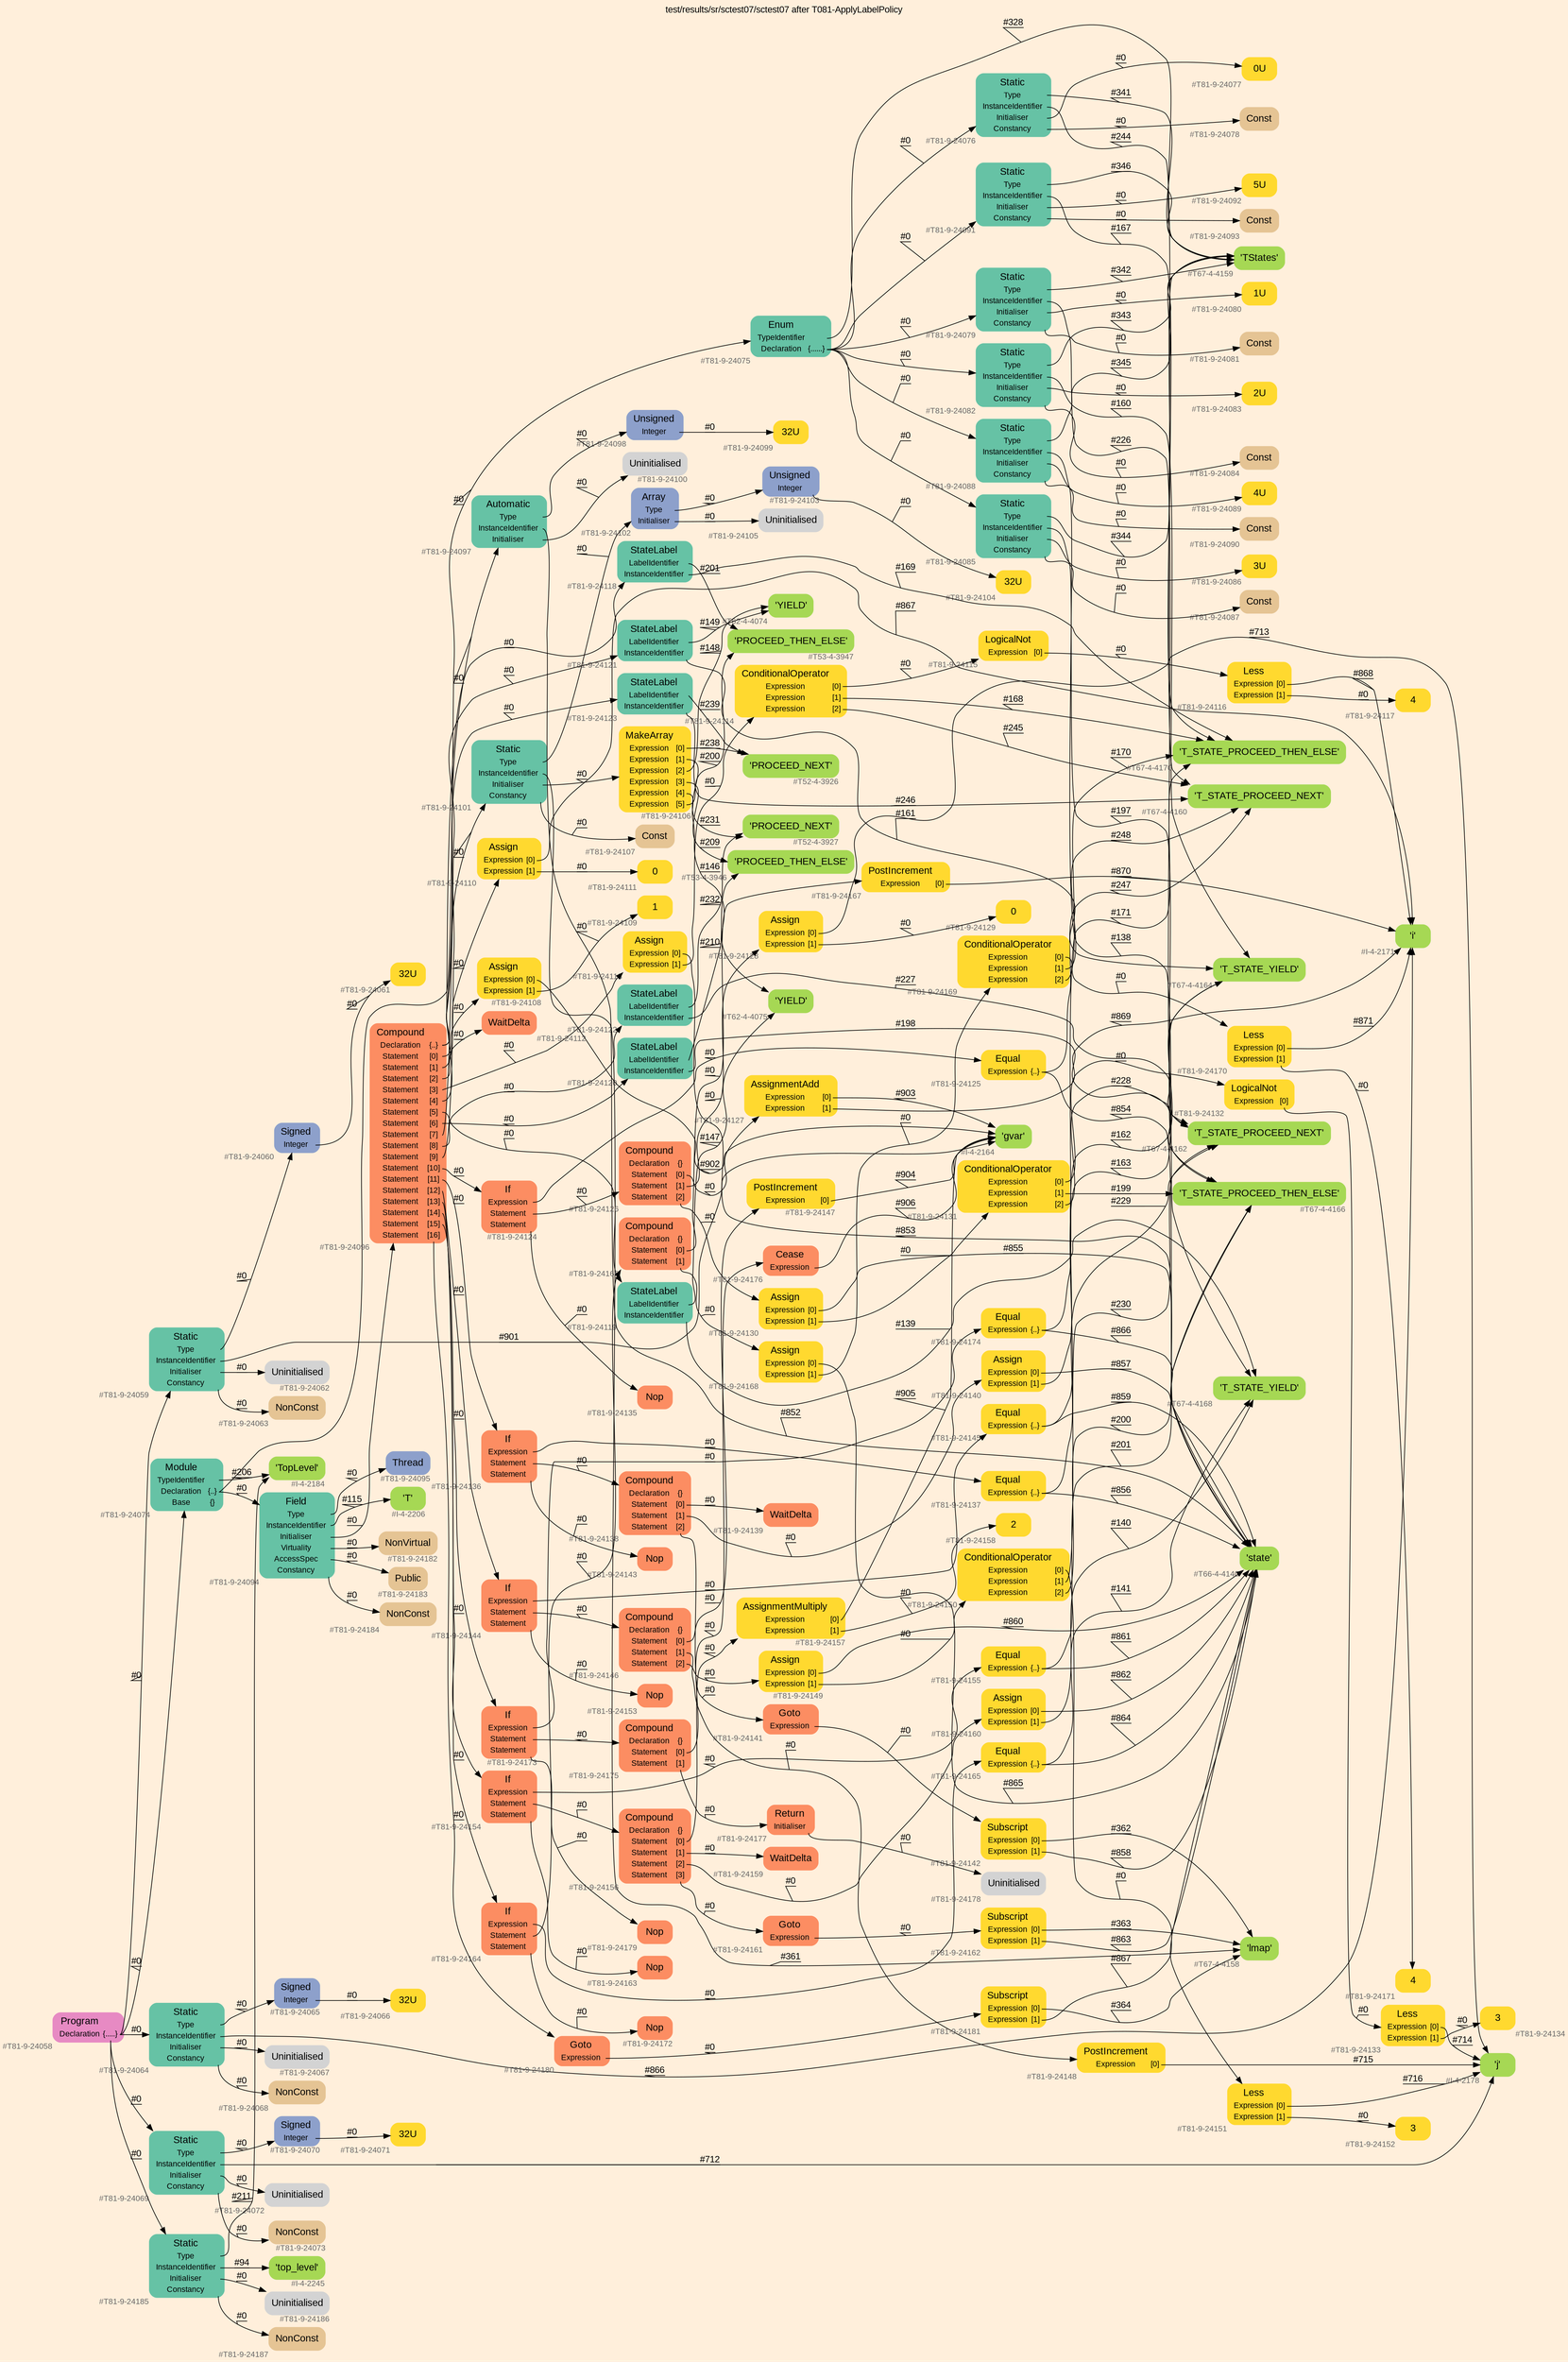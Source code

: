 digraph "test/results/sr/sctest07/sctest07 after T081-ApplyLabelPolicy" {
label = "test/results/sr/sctest07/sctest07 after T081-ApplyLabelPolicy"
labelloc = t
graph [
    rankdir = "LR"
    ranksep = 0.3
    bgcolor = antiquewhite1
    color = black
    fontcolor = black
    fontname = "Arial"
];
node [
    fontname = "Arial"
];
edge [
    fontname = "Arial"
];

// -------------------- node figure --------------------
// -------- block #T81-9-24058 ----------
"#T81-9-24058" [
    fillcolor = "/set28/4"
    xlabel = "#T81-9-24058"
    fontsize = "12"
    fontcolor = grey40
    shape = "plaintext"
    label = <<TABLE BORDER="0" CELLBORDER="0" CELLSPACING="0">
     <TR><TD><FONT COLOR="black" POINT-SIZE="15">Program</FONT></TD></TR>
     <TR><TD><FONT COLOR="black" POINT-SIZE="12">Declaration</FONT></TD><TD PORT="port0"><FONT COLOR="black" POINT-SIZE="12">{.....}</FONT></TD></TR>
    </TABLE>>
    style = "rounded,filled"
];

// -------- block #T81-9-24059 ----------
"#T81-9-24059" [
    fillcolor = "/set28/1"
    xlabel = "#T81-9-24059"
    fontsize = "12"
    fontcolor = grey40
    shape = "plaintext"
    label = <<TABLE BORDER="0" CELLBORDER="0" CELLSPACING="0">
     <TR><TD><FONT COLOR="black" POINT-SIZE="15">Static</FONT></TD></TR>
     <TR><TD><FONT COLOR="black" POINT-SIZE="12">Type</FONT></TD><TD PORT="port0"></TD></TR>
     <TR><TD><FONT COLOR="black" POINT-SIZE="12">InstanceIdentifier</FONT></TD><TD PORT="port1"></TD></TR>
     <TR><TD><FONT COLOR="black" POINT-SIZE="12">Initialiser</FONT></TD><TD PORT="port2"></TD></TR>
     <TR><TD><FONT COLOR="black" POINT-SIZE="12">Constancy</FONT></TD><TD PORT="port3"></TD></TR>
    </TABLE>>
    style = "rounded,filled"
];

// -------- block #T81-9-24060 ----------
"#T81-9-24060" [
    fillcolor = "/set28/3"
    xlabel = "#T81-9-24060"
    fontsize = "12"
    fontcolor = grey40
    shape = "plaintext"
    label = <<TABLE BORDER="0" CELLBORDER="0" CELLSPACING="0">
     <TR><TD><FONT COLOR="black" POINT-SIZE="15">Signed</FONT></TD></TR>
     <TR><TD><FONT COLOR="black" POINT-SIZE="12">Integer</FONT></TD><TD PORT="port0"></TD></TR>
    </TABLE>>
    style = "rounded,filled"
];

// -------- block #T81-9-24061 ----------
"#T81-9-24061" [
    fillcolor = "/set28/6"
    xlabel = "#T81-9-24061"
    fontsize = "12"
    fontcolor = grey40
    shape = "plaintext"
    label = <<TABLE BORDER="0" CELLBORDER="0" CELLSPACING="0">
     <TR><TD><FONT COLOR="black" POINT-SIZE="15">32U</FONT></TD></TR>
    </TABLE>>
    style = "rounded,filled"
];

// -------- block #I-4-2164 ----------
"#I-4-2164" [
    fillcolor = "/set28/5"
    xlabel = "#I-4-2164"
    fontsize = "12"
    fontcolor = grey40
    shape = "plaintext"
    label = <<TABLE BORDER="0" CELLBORDER="0" CELLSPACING="0">
     <TR><TD><FONT COLOR="black" POINT-SIZE="15">'gvar'</FONT></TD></TR>
    </TABLE>>
    style = "rounded,filled"
];

// -------- block #T81-9-24062 ----------
"#T81-9-24062" [
    xlabel = "#T81-9-24062"
    fontsize = "12"
    fontcolor = grey40
    shape = "plaintext"
    label = <<TABLE BORDER="0" CELLBORDER="0" CELLSPACING="0">
     <TR><TD><FONT COLOR="black" POINT-SIZE="15">Uninitialised</FONT></TD></TR>
    </TABLE>>
    style = "rounded,filled"
];

// -------- block #T81-9-24063 ----------
"#T81-9-24063" [
    fillcolor = "/set28/7"
    xlabel = "#T81-9-24063"
    fontsize = "12"
    fontcolor = grey40
    shape = "plaintext"
    label = <<TABLE BORDER="0" CELLBORDER="0" CELLSPACING="0">
     <TR><TD><FONT COLOR="black" POINT-SIZE="15">NonConst</FONT></TD></TR>
    </TABLE>>
    style = "rounded,filled"
];

// -------- block #T81-9-24064 ----------
"#T81-9-24064" [
    fillcolor = "/set28/1"
    xlabel = "#T81-9-24064"
    fontsize = "12"
    fontcolor = grey40
    shape = "plaintext"
    label = <<TABLE BORDER="0" CELLBORDER="0" CELLSPACING="0">
     <TR><TD><FONT COLOR="black" POINT-SIZE="15">Static</FONT></TD></TR>
     <TR><TD><FONT COLOR="black" POINT-SIZE="12">Type</FONT></TD><TD PORT="port0"></TD></TR>
     <TR><TD><FONT COLOR="black" POINT-SIZE="12">InstanceIdentifier</FONT></TD><TD PORT="port1"></TD></TR>
     <TR><TD><FONT COLOR="black" POINT-SIZE="12">Initialiser</FONT></TD><TD PORT="port2"></TD></TR>
     <TR><TD><FONT COLOR="black" POINT-SIZE="12">Constancy</FONT></TD><TD PORT="port3"></TD></TR>
    </TABLE>>
    style = "rounded,filled"
];

// -------- block #T81-9-24065 ----------
"#T81-9-24065" [
    fillcolor = "/set28/3"
    xlabel = "#T81-9-24065"
    fontsize = "12"
    fontcolor = grey40
    shape = "plaintext"
    label = <<TABLE BORDER="0" CELLBORDER="0" CELLSPACING="0">
     <TR><TD><FONT COLOR="black" POINT-SIZE="15">Signed</FONT></TD></TR>
     <TR><TD><FONT COLOR="black" POINT-SIZE="12">Integer</FONT></TD><TD PORT="port0"></TD></TR>
    </TABLE>>
    style = "rounded,filled"
];

// -------- block #T81-9-24066 ----------
"#T81-9-24066" [
    fillcolor = "/set28/6"
    xlabel = "#T81-9-24066"
    fontsize = "12"
    fontcolor = grey40
    shape = "plaintext"
    label = <<TABLE BORDER="0" CELLBORDER="0" CELLSPACING="0">
     <TR><TD><FONT COLOR="black" POINT-SIZE="15">32U</FONT></TD></TR>
    </TABLE>>
    style = "rounded,filled"
];

// -------- block #I-4-2171 ----------
"#I-4-2171" [
    fillcolor = "/set28/5"
    xlabel = "#I-4-2171"
    fontsize = "12"
    fontcolor = grey40
    shape = "plaintext"
    label = <<TABLE BORDER="0" CELLBORDER="0" CELLSPACING="0">
     <TR><TD><FONT COLOR="black" POINT-SIZE="15">'i'</FONT></TD></TR>
    </TABLE>>
    style = "rounded,filled"
];

// -------- block #T81-9-24067 ----------
"#T81-9-24067" [
    xlabel = "#T81-9-24067"
    fontsize = "12"
    fontcolor = grey40
    shape = "plaintext"
    label = <<TABLE BORDER="0" CELLBORDER="0" CELLSPACING="0">
     <TR><TD><FONT COLOR="black" POINT-SIZE="15">Uninitialised</FONT></TD></TR>
    </TABLE>>
    style = "rounded,filled"
];

// -------- block #T81-9-24068 ----------
"#T81-9-24068" [
    fillcolor = "/set28/7"
    xlabel = "#T81-9-24068"
    fontsize = "12"
    fontcolor = grey40
    shape = "plaintext"
    label = <<TABLE BORDER="0" CELLBORDER="0" CELLSPACING="0">
     <TR><TD><FONT COLOR="black" POINT-SIZE="15">NonConst</FONT></TD></TR>
    </TABLE>>
    style = "rounded,filled"
];

// -------- block #T81-9-24069 ----------
"#T81-9-24069" [
    fillcolor = "/set28/1"
    xlabel = "#T81-9-24069"
    fontsize = "12"
    fontcolor = grey40
    shape = "plaintext"
    label = <<TABLE BORDER="0" CELLBORDER="0" CELLSPACING="0">
     <TR><TD><FONT COLOR="black" POINT-SIZE="15">Static</FONT></TD></TR>
     <TR><TD><FONT COLOR="black" POINT-SIZE="12">Type</FONT></TD><TD PORT="port0"></TD></TR>
     <TR><TD><FONT COLOR="black" POINT-SIZE="12">InstanceIdentifier</FONT></TD><TD PORT="port1"></TD></TR>
     <TR><TD><FONT COLOR="black" POINT-SIZE="12">Initialiser</FONT></TD><TD PORT="port2"></TD></TR>
     <TR><TD><FONT COLOR="black" POINT-SIZE="12">Constancy</FONT></TD><TD PORT="port3"></TD></TR>
    </TABLE>>
    style = "rounded,filled"
];

// -------- block #T81-9-24070 ----------
"#T81-9-24070" [
    fillcolor = "/set28/3"
    xlabel = "#T81-9-24070"
    fontsize = "12"
    fontcolor = grey40
    shape = "plaintext"
    label = <<TABLE BORDER="0" CELLBORDER="0" CELLSPACING="0">
     <TR><TD><FONT COLOR="black" POINT-SIZE="15">Signed</FONT></TD></TR>
     <TR><TD><FONT COLOR="black" POINT-SIZE="12">Integer</FONT></TD><TD PORT="port0"></TD></TR>
    </TABLE>>
    style = "rounded,filled"
];

// -------- block #T81-9-24071 ----------
"#T81-9-24071" [
    fillcolor = "/set28/6"
    xlabel = "#T81-9-24071"
    fontsize = "12"
    fontcolor = grey40
    shape = "plaintext"
    label = <<TABLE BORDER="0" CELLBORDER="0" CELLSPACING="0">
     <TR><TD><FONT COLOR="black" POINT-SIZE="15">32U</FONT></TD></TR>
    </TABLE>>
    style = "rounded,filled"
];

// -------- block #I-4-2178 ----------
"#I-4-2178" [
    fillcolor = "/set28/5"
    xlabel = "#I-4-2178"
    fontsize = "12"
    fontcolor = grey40
    shape = "plaintext"
    label = <<TABLE BORDER="0" CELLBORDER="0" CELLSPACING="0">
     <TR><TD><FONT COLOR="black" POINT-SIZE="15">'j'</FONT></TD></TR>
    </TABLE>>
    style = "rounded,filled"
];

// -------- block #T81-9-24072 ----------
"#T81-9-24072" [
    xlabel = "#T81-9-24072"
    fontsize = "12"
    fontcolor = grey40
    shape = "plaintext"
    label = <<TABLE BORDER="0" CELLBORDER="0" CELLSPACING="0">
     <TR><TD><FONT COLOR="black" POINT-SIZE="15">Uninitialised</FONT></TD></TR>
    </TABLE>>
    style = "rounded,filled"
];

// -------- block #T81-9-24073 ----------
"#T81-9-24073" [
    fillcolor = "/set28/7"
    xlabel = "#T81-9-24073"
    fontsize = "12"
    fontcolor = grey40
    shape = "plaintext"
    label = <<TABLE BORDER="0" CELLBORDER="0" CELLSPACING="0">
     <TR><TD><FONT COLOR="black" POINT-SIZE="15">NonConst</FONT></TD></TR>
    </TABLE>>
    style = "rounded,filled"
];

// -------- block #T81-9-24074 ----------
"#T81-9-24074" [
    fillcolor = "/set28/1"
    xlabel = "#T81-9-24074"
    fontsize = "12"
    fontcolor = grey40
    shape = "plaintext"
    label = <<TABLE BORDER="0" CELLBORDER="0" CELLSPACING="0">
     <TR><TD><FONT COLOR="black" POINT-SIZE="15">Module</FONT></TD></TR>
     <TR><TD><FONT COLOR="black" POINT-SIZE="12">TypeIdentifier</FONT></TD><TD PORT="port0"></TD></TR>
     <TR><TD><FONT COLOR="black" POINT-SIZE="12">Declaration</FONT></TD><TD PORT="port1"><FONT COLOR="black" POINT-SIZE="12">{..}</FONT></TD></TR>
     <TR><TD><FONT COLOR="black" POINT-SIZE="12">Base</FONT></TD><TD PORT="port2"><FONT COLOR="black" POINT-SIZE="12">{}</FONT></TD></TR>
    </TABLE>>
    style = "rounded,filled"
];

// -------- block #I-4-2184 ----------
"#I-4-2184" [
    fillcolor = "/set28/5"
    xlabel = "#I-4-2184"
    fontsize = "12"
    fontcolor = grey40
    shape = "plaintext"
    label = <<TABLE BORDER="0" CELLBORDER="0" CELLSPACING="0">
     <TR><TD><FONT COLOR="black" POINT-SIZE="15">'TopLevel'</FONT></TD></TR>
    </TABLE>>
    style = "rounded,filled"
];

// -------- block #T81-9-24075 ----------
"#T81-9-24075" [
    fillcolor = "/set28/1"
    xlabel = "#T81-9-24075"
    fontsize = "12"
    fontcolor = grey40
    shape = "plaintext"
    label = <<TABLE BORDER="0" CELLBORDER="0" CELLSPACING="0">
     <TR><TD><FONT COLOR="black" POINT-SIZE="15">Enum</FONT></TD></TR>
     <TR><TD><FONT COLOR="black" POINT-SIZE="12">TypeIdentifier</FONT></TD><TD PORT="port0"></TD></TR>
     <TR><TD><FONT COLOR="black" POINT-SIZE="12">Declaration</FONT></TD><TD PORT="port1"><FONT COLOR="black" POINT-SIZE="12">{......}</FONT></TD></TR>
    </TABLE>>
    style = "rounded,filled"
];

// -------- block #T67-4-4159 ----------
"#T67-4-4159" [
    fillcolor = "/set28/5"
    xlabel = "#T67-4-4159"
    fontsize = "12"
    fontcolor = grey40
    shape = "plaintext"
    label = <<TABLE BORDER="0" CELLBORDER="0" CELLSPACING="0">
     <TR><TD><FONT COLOR="black" POINT-SIZE="15">'TStates'</FONT></TD></TR>
    </TABLE>>
    style = "rounded,filled"
];

// -------- block #T81-9-24076 ----------
"#T81-9-24076" [
    fillcolor = "/set28/1"
    xlabel = "#T81-9-24076"
    fontsize = "12"
    fontcolor = grey40
    shape = "plaintext"
    label = <<TABLE BORDER="0" CELLBORDER="0" CELLSPACING="0">
     <TR><TD><FONT COLOR="black" POINT-SIZE="15">Static</FONT></TD></TR>
     <TR><TD><FONT COLOR="black" POINT-SIZE="12">Type</FONT></TD><TD PORT="port0"></TD></TR>
     <TR><TD><FONT COLOR="black" POINT-SIZE="12">InstanceIdentifier</FONT></TD><TD PORT="port1"></TD></TR>
     <TR><TD><FONT COLOR="black" POINT-SIZE="12">Initialiser</FONT></TD><TD PORT="port2"></TD></TR>
     <TR><TD><FONT COLOR="black" POINT-SIZE="12">Constancy</FONT></TD><TD PORT="port3"></TD></TR>
    </TABLE>>
    style = "rounded,filled"
];

// -------- block #T67-4-4160 ----------
"#T67-4-4160" [
    fillcolor = "/set28/5"
    xlabel = "#T67-4-4160"
    fontsize = "12"
    fontcolor = grey40
    shape = "plaintext"
    label = <<TABLE BORDER="0" CELLBORDER="0" CELLSPACING="0">
     <TR><TD><FONT COLOR="black" POINT-SIZE="15">'T_STATE_PROCEED_NEXT'</FONT></TD></TR>
    </TABLE>>
    style = "rounded,filled"
];

// -------- block #T81-9-24077 ----------
"#T81-9-24077" [
    fillcolor = "/set28/6"
    xlabel = "#T81-9-24077"
    fontsize = "12"
    fontcolor = grey40
    shape = "plaintext"
    label = <<TABLE BORDER="0" CELLBORDER="0" CELLSPACING="0">
     <TR><TD><FONT COLOR="black" POINT-SIZE="15">0U</FONT></TD></TR>
    </TABLE>>
    style = "rounded,filled"
];

// -------- block #T81-9-24078 ----------
"#T81-9-24078" [
    fillcolor = "/set28/7"
    xlabel = "#T81-9-24078"
    fontsize = "12"
    fontcolor = grey40
    shape = "plaintext"
    label = <<TABLE BORDER="0" CELLBORDER="0" CELLSPACING="0">
     <TR><TD><FONT COLOR="black" POINT-SIZE="15">Const</FONT></TD></TR>
    </TABLE>>
    style = "rounded,filled"
];

// -------- block #T81-9-24079 ----------
"#T81-9-24079" [
    fillcolor = "/set28/1"
    xlabel = "#T81-9-24079"
    fontsize = "12"
    fontcolor = grey40
    shape = "plaintext"
    label = <<TABLE BORDER="0" CELLBORDER="0" CELLSPACING="0">
     <TR><TD><FONT COLOR="black" POINT-SIZE="15">Static</FONT></TD></TR>
     <TR><TD><FONT COLOR="black" POINT-SIZE="12">Type</FONT></TD><TD PORT="port0"></TD></TR>
     <TR><TD><FONT COLOR="black" POINT-SIZE="12">InstanceIdentifier</FONT></TD><TD PORT="port1"></TD></TR>
     <TR><TD><FONT COLOR="black" POINT-SIZE="12">Initialiser</FONT></TD><TD PORT="port2"></TD></TR>
     <TR><TD><FONT COLOR="black" POINT-SIZE="12">Constancy</FONT></TD><TD PORT="port3"></TD></TR>
    </TABLE>>
    style = "rounded,filled"
];

// -------- block #T67-4-4162 ----------
"#T67-4-4162" [
    fillcolor = "/set28/5"
    xlabel = "#T67-4-4162"
    fontsize = "12"
    fontcolor = grey40
    shape = "plaintext"
    label = <<TABLE BORDER="0" CELLBORDER="0" CELLSPACING="0">
     <TR><TD><FONT COLOR="black" POINT-SIZE="15">'T_STATE_PROCEED_NEXT'</FONT></TD></TR>
    </TABLE>>
    style = "rounded,filled"
];

// -------- block #T81-9-24080 ----------
"#T81-9-24080" [
    fillcolor = "/set28/6"
    xlabel = "#T81-9-24080"
    fontsize = "12"
    fontcolor = grey40
    shape = "plaintext"
    label = <<TABLE BORDER="0" CELLBORDER="0" CELLSPACING="0">
     <TR><TD><FONT COLOR="black" POINT-SIZE="15">1U</FONT></TD></TR>
    </TABLE>>
    style = "rounded,filled"
];

// -------- block #T81-9-24081 ----------
"#T81-9-24081" [
    fillcolor = "/set28/7"
    xlabel = "#T81-9-24081"
    fontsize = "12"
    fontcolor = grey40
    shape = "plaintext"
    label = <<TABLE BORDER="0" CELLBORDER="0" CELLSPACING="0">
     <TR><TD><FONT COLOR="black" POINT-SIZE="15">Const</FONT></TD></TR>
    </TABLE>>
    style = "rounded,filled"
];

// -------- block #T81-9-24082 ----------
"#T81-9-24082" [
    fillcolor = "/set28/1"
    xlabel = "#T81-9-24082"
    fontsize = "12"
    fontcolor = grey40
    shape = "plaintext"
    label = <<TABLE BORDER="0" CELLBORDER="0" CELLSPACING="0">
     <TR><TD><FONT COLOR="black" POINT-SIZE="15">Static</FONT></TD></TR>
     <TR><TD><FONT COLOR="black" POINT-SIZE="12">Type</FONT></TD><TD PORT="port0"></TD></TR>
     <TR><TD><FONT COLOR="black" POINT-SIZE="12">InstanceIdentifier</FONT></TD><TD PORT="port1"></TD></TR>
     <TR><TD><FONT COLOR="black" POINT-SIZE="12">Initialiser</FONT></TD><TD PORT="port2"></TD></TR>
     <TR><TD><FONT COLOR="black" POINT-SIZE="12">Constancy</FONT></TD><TD PORT="port3"></TD></TR>
    </TABLE>>
    style = "rounded,filled"
];

// -------- block #T67-4-4164 ----------
"#T67-4-4164" [
    fillcolor = "/set28/5"
    xlabel = "#T67-4-4164"
    fontsize = "12"
    fontcolor = grey40
    shape = "plaintext"
    label = <<TABLE BORDER="0" CELLBORDER="0" CELLSPACING="0">
     <TR><TD><FONT COLOR="black" POINT-SIZE="15">'T_STATE_YIELD'</FONT></TD></TR>
    </TABLE>>
    style = "rounded,filled"
];

// -------- block #T81-9-24083 ----------
"#T81-9-24083" [
    fillcolor = "/set28/6"
    xlabel = "#T81-9-24083"
    fontsize = "12"
    fontcolor = grey40
    shape = "plaintext"
    label = <<TABLE BORDER="0" CELLBORDER="0" CELLSPACING="0">
     <TR><TD><FONT COLOR="black" POINT-SIZE="15">2U</FONT></TD></TR>
    </TABLE>>
    style = "rounded,filled"
];

// -------- block #T81-9-24084 ----------
"#T81-9-24084" [
    fillcolor = "/set28/7"
    xlabel = "#T81-9-24084"
    fontsize = "12"
    fontcolor = grey40
    shape = "plaintext"
    label = <<TABLE BORDER="0" CELLBORDER="0" CELLSPACING="0">
     <TR><TD><FONT COLOR="black" POINT-SIZE="15">Const</FONT></TD></TR>
    </TABLE>>
    style = "rounded,filled"
];

// -------- block #T81-9-24085 ----------
"#T81-9-24085" [
    fillcolor = "/set28/1"
    xlabel = "#T81-9-24085"
    fontsize = "12"
    fontcolor = grey40
    shape = "plaintext"
    label = <<TABLE BORDER="0" CELLBORDER="0" CELLSPACING="0">
     <TR><TD><FONT COLOR="black" POINT-SIZE="15">Static</FONT></TD></TR>
     <TR><TD><FONT COLOR="black" POINT-SIZE="12">Type</FONT></TD><TD PORT="port0"></TD></TR>
     <TR><TD><FONT COLOR="black" POINT-SIZE="12">InstanceIdentifier</FONT></TD><TD PORT="port1"></TD></TR>
     <TR><TD><FONT COLOR="black" POINT-SIZE="12">Initialiser</FONT></TD><TD PORT="port2"></TD></TR>
     <TR><TD><FONT COLOR="black" POINT-SIZE="12">Constancy</FONT></TD><TD PORT="port3"></TD></TR>
    </TABLE>>
    style = "rounded,filled"
];

// -------- block #T67-4-4166 ----------
"#T67-4-4166" [
    fillcolor = "/set28/5"
    xlabel = "#T67-4-4166"
    fontsize = "12"
    fontcolor = grey40
    shape = "plaintext"
    label = <<TABLE BORDER="0" CELLBORDER="0" CELLSPACING="0">
     <TR><TD><FONT COLOR="black" POINT-SIZE="15">'T_STATE_PROCEED_THEN_ELSE'</FONT></TD></TR>
    </TABLE>>
    style = "rounded,filled"
];

// -------- block #T81-9-24086 ----------
"#T81-9-24086" [
    fillcolor = "/set28/6"
    xlabel = "#T81-9-24086"
    fontsize = "12"
    fontcolor = grey40
    shape = "plaintext"
    label = <<TABLE BORDER="0" CELLBORDER="0" CELLSPACING="0">
     <TR><TD><FONT COLOR="black" POINT-SIZE="15">3U</FONT></TD></TR>
    </TABLE>>
    style = "rounded,filled"
];

// -------- block #T81-9-24087 ----------
"#T81-9-24087" [
    fillcolor = "/set28/7"
    xlabel = "#T81-9-24087"
    fontsize = "12"
    fontcolor = grey40
    shape = "plaintext"
    label = <<TABLE BORDER="0" CELLBORDER="0" CELLSPACING="0">
     <TR><TD><FONT COLOR="black" POINT-SIZE="15">Const</FONT></TD></TR>
    </TABLE>>
    style = "rounded,filled"
];

// -------- block #T81-9-24088 ----------
"#T81-9-24088" [
    fillcolor = "/set28/1"
    xlabel = "#T81-9-24088"
    fontsize = "12"
    fontcolor = grey40
    shape = "plaintext"
    label = <<TABLE BORDER="0" CELLBORDER="0" CELLSPACING="0">
     <TR><TD><FONT COLOR="black" POINT-SIZE="15">Static</FONT></TD></TR>
     <TR><TD><FONT COLOR="black" POINT-SIZE="12">Type</FONT></TD><TD PORT="port0"></TD></TR>
     <TR><TD><FONT COLOR="black" POINT-SIZE="12">InstanceIdentifier</FONT></TD><TD PORT="port1"></TD></TR>
     <TR><TD><FONT COLOR="black" POINT-SIZE="12">Initialiser</FONT></TD><TD PORT="port2"></TD></TR>
     <TR><TD><FONT COLOR="black" POINT-SIZE="12">Constancy</FONT></TD><TD PORT="port3"></TD></TR>
    </TABLE>>
    style = "rounded,filled"
];

// -------- block #T67-4-4168 ----------
"#T67-4-4168" [
    fillcolor = "/set28/5"
    xlabel = "#T67-4-4168"
    fontsize = "12"
    fontcolor = grey40
    shape = "plaintext"
    label = <<TABLE BORDER="0" CELLBORDER="0" CELLSPACING="0">
     <TR><TD><FONT COLOR="black" POINT-SIZE="15">'T_STATE_YIELD'</FONT></TD></TR>
    </TABLE>>
    style = "rounded,filled"
];

// -------- block #T81-9-24089 ----------
"#T81-9-24089" [
    fillcolor = "/set28/6"
    xlabel = "#T81-9-24089"
    fontsize = "12"
    fontcolor = grey40
    shape = "plaintext"
    label = <<TABLE BORDER="0" CELLBORDER="0" CELLSPACING="0">
     <TR><TD><FONT COLOR="black" POINT-SIZE="15">4U</FONT></TD></TR>
    </TABLE>>
    style = "rounded,filled"
];

// -------- block #T81-9-24090 ----------
"#T81-9-24090" [
    fillcolor = "/set28/7"
    xlabel = "#T81-9-24090"
    fontsize = "12"
    fontcolor = grey40
    shape = "plaintext"
    label = <<TABLE BORDER="0" CELLBORDER="0" CELLSPACING="0">
     <TR><TD><FONT COLOR="black" POINT-SIZE="15">Const</FONT></TD></TR>
    </TABLE>>
    style = "rounded,filled"
];

// -------- block #T81-9-24091 ----------
"#T81-9-24091" [
    fillcolor = "/set28/1"
    xlabel = "#T81-9-24091"
    fontsize = "12"
    fontcolor = grey40
    shape = "plaintext"
    label = <<TABLE BORDER="0" CELLBORDER="0" CELLSPACING="0">
     <TR><TD><FONT COLOR="black" POINT-SIZE="15">Static</FONT></TD></TR>
     <TR><TD><FONT COLOR="black" POINT-SIZE="12">Type</FONT></TD><TD PORT="port0"></TD></TR>
     <TR><TD><FONT COLOR="black" POINT-SIZE="12">InstanceIdentifier</FONT></TD><TD PORT="port1"></TD></TR>
     <TR><TD><FONT COLOR="black" POINT-SIZE="12">Initialiser</FONT></TD><TD PORT="port2"></TD></TR>
     <TR><TD><FONT COLOR="black" POINT-SIZE="12">Constancy</FONT></TD><TD PORT="port3"></TD></TR>
    </TABLE>>
    style = "rounded,filled"
];

// -------- block #T67-4-4170 ----------
"#T67-4-4170" [
    fillcolor = "/set28/5"
    xlabel = "#T67-4-4170"
    fontsize = "12"
    fontcolor = grey40
    shape = "plaintext"
    label = <<TABLE BORDER="0" CELLBORDER="0" CELLSPACING="0">
     <TR><TD><FONT COLOR="black" POINT-SIZE="15">'T_STATE_PROCEED_THEN_ELSE'</FONT></TD></TR>
    </TABLE>>
    style = "rounded,filled"
];

// -------- block #T81-9-24092 ----------
"#T81-9-24092" [
    fillcolor = "/set28/6"
    xlabel = "#T81-9-24092"
    fontsize = "12"
    fontcolor = grey40
    shape = "plaintext"
    label = <<TABLE BORDER="0" CELLBORDER="0" CELLSPACING="0">
     <TR><TD><FONT COLOR="black" POINT-SIZE="15">5U</FONT></TD></TR>
    </TABLE>>
    style = "rounded,filled"
];

// -------- block #T81-9-24093 ----------
"#T81-9-24093" [
    fillcolor = "/set28/7"
    xlabel = "#T81-9-24093"
    fontsize = "12"
    fontcolor = grey40
    shape = "plaintext"
    label = <<TABLE BORDER="0" CELLBORDER="0" CELLSPACING="0">
     <TR><TD><FONT COLOR="black" POINT-SIZE="15">Const</FONT></TD></TR>
    </TABLE>>
    style = "rounded,filled"
];

// -------- block #T81-9-24094 ----------
"#T81-9-24094" [
    fillcolor = "/set28/1"
    xlabel = "#T81-9-24094"
    fontsize = "12"
    fontcolor = grey40
    shape = "plaintext"
    label = <<TABLE BORDER="0" CELLBORDER="0" CELLSPACING="0">
     <TR><TD><FONT COLOR="black" POINT-SIZE="15">Field</FONT></TD></TR>
     <TR><TD><FONT COLOR="black" POINT-SIZE="12">Type</FONT></TD><TD PORT="port0"></TD></TR>
     <TR><TD><FONT COLOR="black" POINT-SIZE="12">InstanceIdentifier</FONT></TD><TD PORT="port1"></TD></TR>
     <TR><TD><FONT COLOR="black" POINT-SIZE="12">Initialiser</FONT></TD><TD PORT="port2"></TD></TR>
     <TR><TD><FONT COLOR="black" POINT-SIZE="12">Virtuality</FONT></TD><TD PORT="port3"></TD></TR>
     <TR><TD><FONT COLOR="black" POINT-SIZE="12">AccessSpec</FONT></TD><TD PORT="port4"></TD></TR>
     <TR><TD><FONT COLOR="black" POINT-SIZE="12">Constancy</FONT></TD><TD PORT="port5"></TD></TR>
    </TABLE>>
    style = "rounded,filled"
];

// -------- block #T81-9-24095 ----------
"#T81-9-24095" [
    fillcolor = "/set28/3"
    xlabel = "#T81-9-24095"
    fontsize = "12"
    fontcolor = grey40
    shape = "plaintext"
    label = <<TABLE BORDER="0" CELLBORDER="0" CELLSPACING="0">
     <TR><TD><FONT COLOR="black" POINT-SIZE="15">Thread</FONT></TD></TR>
    </TABLE>>
    style = "rounded,filled"
];

// -------- block #I-4-2206 ----------
"#I-4-2206" [
    fillcolor = "/set28/5"
    xlabel = "#I-4-2206"
    fontsize = "12"
    fontcolor = grey40
    shape = "plaintext"
    label = <<TABLE BORDER="0" CELLBORDER="0" CELLSPACING="0">
     <TR><TD><FONT COLOR="black" POINT-SIZE="15">'T'</FONT></TD></TR>
    </TABLE>>
    style = "rounded,filled"
];

// -------- block #T81-9-24096 ----------
"#T81-9-24096" [
    fillcolor = "/set28/2"
    xlabel = "#T81-9-24096"
    fontsize = "12"
    fontcolor = grey40
    shape = "plaintext"
    label = <<TABLE BORDER="0" CELLBORDER="0" CELLSPACING="0">
     <TR><TD><FONT COLOR="black" POINT-SIZE="15">Compound</FONT></TD></TR>
     <TR><TD><FONT COLOR="black" POINT-SIZE="12">Declaration</FONT></TD><TD PORT="port0"><FONT COLOR="black" POINT-SIZE="12">{..}</FONT></TD></TR>
     <TR><TD><FONT COLOR="black" POINT-SIZE="12">Statement</FONT></TD><TD PORT="port1"><FONT COLOR="black" POINT-SIZE="12">[0]</FONT></TD></TR>
     <TR><TD><FONT COLOR="black" POINT-SIZE="12">Statement</FONT></TD><TD PORT="port2"><FONT COLOR="black" POINT-SIZE="12">[1]</FONT></TD></TR>
     <TR><TD><FONT COLOR="black" POINT-SIZE="12">Statement</FONT></TD><TD PORT="port3"><FONT COLOR="black" POINT-SIZE="12">[2]</FONT></TD></TR>
     <TR><TD><FONT COLOR="black" POINT-SIZE="12">Statement</FONT></TD><TD PORT="port4"><FONT COLOR="black" POINT-SIZE="12">[3]</FONT></TD></TR>
     <TR><TD><FONT COLOR="black" POINT-SIZE="12">Statement</FONT></TD><TD PORT="port5"><FONT COLOR="black" POINT-SIZE="12">[4]</FONT></TD></TR>
     <TR><TD><FONT COLOR="black" POINT-SIZE="12">Statement</FONT></TD><TD PORT="port6"><FONT COLOR="black" POINT-SIZE="12">[5]</FONT></TD></TR>
     <TR><TD><FONT COLOR="black" POINT-SIZE="12">Statement</FONT></TD><TD PORT="port7"><FONT COLOR="black" POINT-SIZE="12">[6]</FONT></TD></TR>
     <TR><TD><FONT COLOR="black" POINT-SIZE="12">Statement</FONT></TD><TD PORT="port8"><FONT COLOR="black" POINT-SIZE="12">[7]</FONT></TD></TR>
     <TR><TD><FONT COLOR="black" POINT-SIZE="12">Statement</FONT></TD><TD PORT="port9"><FONT COLOR="black" POINT-SIZE="12">[8]</FONT></TD></TR>
     <TR><TD><FONT COLOR="black" POINT-SIZE="12">Statement</FONT></TD><TD PORT="port10"><FONT COLOR="black" POINT-SIZE="12">[9]</FONT></TD></TR>
     <TR><TD><FONT COLOR="black" POINT-SIZE="12">Statement</FONT></TD><TD PORT="port11"><FONT COLOR="black" POINT-SIZE="12">[10]</FONT></TD></TR>
     <TR><TD><FONT COLOR="black" POINT-SIZE="12">Statement</FONT></TD><TD PORT="port12"><FONT COLOR="black" POINT-SIZE="12">[11]</FONT></TD></TR>
     <TR><TD><FONT COLOR="black" POINT-SIZE="12">Statement</FONT></TD><TD PORT="port13"><FONT COLOR="black" POINT-SIZE="12">[12]</FONT></TD></TR>
     <TR><TD><FONT COLOR="black" POINT-SIZE="12">Statement</FONT></TD><TD PORT="port14"><FONT COLOR="black" POINT-SIZE="12">[13]</FONT></TD></TR>
     <TR><TD><FONT COLOR="black" POINT-SIZE="12">Statement</FONT></TD><TD PORT="port15"><FONT COLOR="black" POINT-SIZE="12">[14]</FONT></TD></TR>
     <TR><TD><FONT COLOR="black" POINT-SIZE="12">Statement</FONT></TD><TD PORT="port16"><FONT COLOR="black" POINT-SIZE="12">[15]</FONT></TD></TR>
     <TR><TD><FONT COLOR="black" POINT-SIZE="12">Statement</FONT></TD><TD PORT="port17"><FONT COLOR="black" POINT-SIZE="12">[16]</FONT></TD></TR>
    </TABLE>>
    style = "rounded,filled"
];

// -------- block #T81-9-24097 ----------
"#T81-9-24097" [
    fillcolor = "/set28/1"
    xlabel = "#T81-9-24097"
    fontsize = "12"
    fontcolor = grey40
    shape = "plaintext"
    label = <<TABLE BORDER="0" CELLBORDER="0" CELLSPACING="0">
     <TR><TD><FONT COLOR="black" POINT-SIZE="15">Automatic</FONT></TD></TR>
     <TR><TD><FONT COLOR="black" POINT-SIZE="12">Type</FONT></TD><TD PORT="port0"></TD></TR>
     <TR><TD><FONT COLOR="black" POINT-SIZE="12">InstanceIdentifier</FONT></TD><TD PORT="port1"></TD></TR>
     <TR><TD><FONT COLOR="black" POINT-SIZE="12">Initialiser</FONT></TD><TD PORT="port2"></TD></TR>
    </TABLE>>
    style = "rounded,filled"
];

// -------- block #T81-9-24098 ----------
"#T81-9-24098" [
    fillcolor = "/set28/3"
    xlabel = "#T81-9-24098"
    fontsize = "12"
    fontcolor = grey40
    shape = "plaintext"
    label = <<TABLE BORDER="0" CELLBORDER="0" CELLSPACING="0">
     <TR><TD><FONT COLOR="black" POINT-SIZE="15">Unsigned</FONT></TD></TR>
     <TR><TD><FONT COLOR="black" POINT-SIZE="12">Integer</FONT></TD><TD PORT="port0"></TD></TR>
    </TABLE>>
    style = "rounded,filled"
];

// -------- block #T81-9-24099 ----------
"#T81-9-24099" [
    fillcolor = "/set28/6"
    xlabel = "#T81-9-24099"
    fontsize = "12"
    fontcolor = grey40
    shape = "plaintext"
    label = <<TABLE BORDER="0" CELLBORDER="0" CELLSPACING="0">
     <TR><TD><FONT COLOR="black" POINT-SIZE="15">32U</FONT></TD></TR>
    </TABLE>>
    style = "rounded,filled"
];

// -------- block #T66-4-4140 ----------
"#T66-4-4140" [
    fillcolor = "/set28/5"
    xlabel = "#T66-4-4140"
    fontsize = "12"
    fontcolor = grey40
    shape = "plaintext"
    label = <<TABLE BORDER="0" CELLBORDER="0" CELLSPACING="0">
     <TR><TD><FONT COLOR="black" POINT-SIZE="15">'state'</FONT></TD></TR>
    </TABLE>>
    style = "rounded,filled"
];

// -------- block #T81-9-24100 ----------
"#T81-9-24100" [
    xlabel = "#T81-9-24100"
    fontsize = "12"
    fontcolor = grey40
    shape = "plaintext"
    label = <<TABLE BORDER="0" CELLBORDER="0" CELLSPACING="0">
     <TR><TD><FONT COLOR="black" POINT-SIZE="15">Uninitialised</FONT></TD></TR>
    </TABLE>>
    style = "rounded,filled"
];

// -------- block #T81-9-24101 ----------
"#T81-9-24101" [
    fillcolor = "/set28/1"
    xlabel = "#T81-9-24101"
    fontsize = "12"
    fontcolor = grey40
    shape = "plaintext"
    label = <<TABLE BORDER="0" CELLBORDER="0" CELLSPACING="0">
     <TR><TD><FONT COLOR="black" POINT-SIZE="15">Static</FONT></TD></TR>
     <TR><TD><FONT COLOR="black" POINT-SIZE="12">Type</FONT></TD><TD PORT="port0"></TD></TR>
     <TR><TD><FONT COLOR="black" POINT-SIZE="12">InstanceIdentifier</FONT></TD><TD PORT="port1"></TD></TR>
     <TR><TD><FONT COLOR="black" POINT-SIZE="12">Initialiser</FONT></TD><TD PORT="port2"></TD></TR>
     <TR><TD><FONT COLOR="black" POINT-SIZE="12">Constancy</FONT></TD><TD PORT="port3"></TD></TR>
    </TABLE>>
    style = "rounded,filled"
];

// -------- block #T81-9-24102 ----------
"#T81-9-24102" [
    fillcolor = "/set28/3"
    xlabel = "#T81-9-24102"
    fontsize = "12"
    fontcolor = grey40
    shape = "plaintext"
    label = <<TABLE BORDER="0" CELLBORDER="0" CELLSPACING="0">
     <TR><TD><FONT COLOR="black" POINT-SIZE="15">Array</FONT></TD></TR>
     <TR><TD><FONT COLOR="black" POINT-SIZE="12">Type</FONT></TD><TD PORT="port0"></TD></TR>
     <TR><TD><FONT COLOR="black" POINT-SIZE="12">Initialiser</FONT></TD><TD PORT="port1"></TD></TR>
    </TABLE>>
    style = "rounded,filled"
];

// -------- block #T81-9-24103 ----------
"#T81-9-24103" [
    fillcolor = "/set28/3"
    xlabel = "#T81-9-24103"
    fontsize = "12"
    fontcolor = grey40
    shape = "plaintext"
    label = <<TABLE BORDER="0" CELLBORDER="0" CELLSPACING="0">
     <TR><TD><FONT COLOR="black" POINT-SIZE="15">Unsigned</FONT></TD></TR>
     <TR><TD><FONT COLOR="black" POINT-SIZE="12">Integer</FONT></TD><TD PORT="port0"></TD></TR>
    </TABLE>>
    style = "rounded,filled"
];

// -------- block #T81-9-24104 ----------
"#T81-9-24104" [
    fillcolor = "/set28/6"
    xlabel = "#T81-9-24104"
    fontsize = "12"
    fontcolor = grey40
    shape = "plaintext"
    label = <<TABLE BORDER="0" CELLBORDER="0" CELLSPACING="0">
     <TR><TD><FONT COLOR="black" POINT-SIZE="15">32U</FONT></TD></TR>
    </TABLE>>
    style = "rounded,filled"
];

// -------- block #T81-9-24105 ----------
"#T81-9-24105" [
    xlabel = "#T81-9-24105"
    fontsize = "12"
    fontcolor = grey40
    shape = "plaintext"
    label = <<TABLE BORDER="0" CELLBORDER="0" CELLSPACING="0">
     <TR><TD><FONT COLOR="black" POINT-SIZE="15">Uninitialised</FONT></TD></TR>
    </TABLE>>
    style = "rounded,filled"
];

// -------- block #T67-4-4158 ----------
"#T67-4-4158" [
    fillcolor = "/set28/5"
    xlabel = "#T67-4-4158"
    fontsize = "12"
    fontcolor = grey40
    shape = "plaintext"
    label = <<TABLE BORDER="0" CELLBORDER="0" CELLSPACING="0">
     <TR><TD><FONT COLOR="black" POINT-SIZE="15">'lmap'</FONT></TD></TR>
    </TABLE>>
    style = "rounded,filled"
];

// -------- block #T81-9-24106 ----------
"#T81-9-24106" [
    fillcolor = "/set28/6"
    xlabel = "#T81-9-24106"
    fontsize = "12"
    fontcolor = grey40
    shape = "plaintext"
    label = <<TABLE BORDER="0" CELLBORDER="0" CELLSPACING="0">
     <TR><TD><FONT COLOR="black" POINT-SIZE="15">MakeArray</FONT></TD></TR>
     <TR><TD><FONT COLOR="black" POINT-SIZE="12">Expression</FONT></TD><TD PORT="port0"><FONT COLOR="black" POINT-SIZE="12">[0]</FONT></TD></TR>
     <TR><TD><FONT COLOR="black" POINT-SIZE="12">Expression</FONT></TD><TD PORT="port1"><FONT COLOR="black" POINT-SIZE="12">[1]</FONT></TD></TR>
     <TR><TD><FONT COLOR="black" POINT-SIZE="12">Expression</FONT></TD><TD PORT="port2"><FONT COLOR="black" POINT-SIZE="12">[2]</FONT></TD></TR>
     <TR><TD><FONT COLOR="black" POINT-SIZE="12">Expression</FONT></TD><TD PORT="port3"><FONT COLOR="black" POINT-SIZE="12">[3]</FONT></TD></TR>
     <TR><TD><FONT COLOR="black" POINT-SIZE="12">Expression</FONT></TD><TD PORT="port4"><FONT COLOR="black" POINT-SIZE="12">[4]</FONT></TD></TR>
     <TR><TD><FONT COLOR="black" POINT-SIZE="12">Expression</FONT></TD><TD PORT="port5"><FONT COLOR="black" POINT-SIZE="12">[5]</FONT></TD></TR>
    </TABLE>>
    style = "rounded,filled"
];

// -------- block #T52-4-3926 ----------
"#T52-4-3926" [
    fillcolor = "/set28/5"
    xlabel = "#T52-4-3926"
    fontsize = "12"
    fontcolor = grey40
    shape = "plaintext"
    label = <<TABLE BORDER="0" CELLBORDER="0" CELLSPACING="0">
     <TR><TD><FONT COLOR="black" POINT-SIZE="15">'PROCEED_NEXT'</FONT></TD></TR>
    </TABLE>>
    style = "rounded,filled"
];

// -------- block #T52-4-3927 ----------
"#T52-4-3927" [
    fillcolor = "/set28/5"
    xlabel = "#T52-4-3927"
    fontsize = "12"
    fontcolor = grey40
    shape = "plaintext"
    label = <<TABLE BORDER="0" CELLBORDER="0" CELLSPACING="0">
     <TR><TD><FONT COLOR="black" POINT-SIZE="15">'PROCEED_NEXT'</FONT></TD></TR>
    </TABLE>>
    style = "rounded,filled"
];

// -------- block #T62-4-4074 ----------
"#T62-4-4074" [
    fillcolor = "/set28/5"
    xlabel = "#T62-4-4074"
    fontsize = "12"
    fontcolor = grey40
    shape = "plaintext"
    label = <<TABLE BORDER="0" CELLBORDER="0" CELLSPACING="0">
     <TR><TD><FONT COLOR="black" POINT-SIZE="15">'YIELD'</FONT></TD></TR>
    </TABLE>>
    style = "rounded,filled"
];

// -------- block #T53-4-3946 ----------
"#T53-4-3946" [
    fillcolor = "/set28/5"
    xlabel = "#T53-4-3946"
    fontsize = "12"
    fontcolor = grey40
    shape = "plaintext"
    label = <<TABLE BORDER="0" CELLBORDER="0" CELLSPACING="0">
     <TR><TD><FONT COLOR="black" POINT-SIZE="15">'PROCEED_THEN_ELSE'</FONT></TD></TR>
    </TABLE>>
    style = "rounded,filled"
];

// -------- block #T62-4-4075 ----------
"#T62-4-4075" [
    fillcolor = "/set28/5"
    xlabel = "#T62-4-4075"
    fontsize = "12"
    fontcolor = grey40
    shape = "plaintext"
    label = <<TABLE BORDER="0" CELLBORDER="0" CELLSPACING="0">
     <TR><TD><FONT COLOR="black" POINT-SIZE="15">'YIELD'</FONT></TD></TR>
    </TABLE>>
    style = "rounded,filled"
];

// -------- block #T53-4-3947 ----------
"#T53-4-3947" [
    fillcolor = "/set28/5"
    xlabel = "#T53-4-3947"
    fontsize = "12"
    fontcolor = grey40
    shape = "plaintext"
    label = <<TABLE BORDER="0" CELLBORDER="0" CELLSPACING="0">
     <TR><TD><FONT COLOR="black" POINT-SIZE="15">'PROCEED_THEN_ELSE'</FONT></TD></TR>
    </TABLE>>
    style = "rounded,filled"
];

// -------- block #T81-9-24107 ----------
"#T81-9-24107" [
    fillcolor = "/set28/7"
    xlabel = "#T81-9-24107"
    fontsize = "12"
    fontcolor = grey40
    shape = "plaintext"
    label = <<TABLE BORDER="0" CELLBORDER="0" CELLSPACING="0">
     <TR><TD><FONT COLOR="black" POINT-SIZE="15">Const</FONT></TD></TR>
    </TABLE>>
    style = "rounded,filled"
];

// -------- block #T81-9-24108 ----------
"#T81-9-24108" [
    fillcolor = "/set28/6"
    xlabel = "#T81-9-24108"
    fontsize = "12"
    fontcolor = grey40
    shape = "plaintext"
    label = <<TABLE BORDER="0" CELLBORDER="0" CELLSPACING="0">
     <TR><TD><FONT COLOR="black" POINT-SIZE="15">Assign</FONT></TD></TR>
     <TR><TD><FONT COLOR="black" POINT-SIZE="12">Expression</FONT></TD><TD PORT="port0"><FONT COLOR="black" POINT-SIZE="12">[0]</FONT></TD></TR>
     <TR><TD><FONT COLOR="black" POINT-SIZE="12">Expression</FONT></TD><TD PORT="port1"><FONT COLOR="black" POINT-SIZE="12">[1]</FONT></TD></TR>
    </TABLE>>
    style = "rounded,filled"
];

// -------- block #T81-9-24109 ----------
"#T81-9-24109" [
    fillcolor = "/set28/6"
    xlabel = "#T81-9-24109"
    fontsize = "12"
    fontcolor = grey40
    shape = "plaintext"
    label = <<TABLE BORDER="0" CELLBORDER="0" CELLSPACING="0">
     <TR><TD><FONT COLOR="black" POINT-SIZE="15">1</FONT></TD></TR>
    </TABLE>>
    style = "rounded,filled"
];

// -------- block #T81-9-24110 ----------
"#T81-9-24110" [
    fillcolor = "/set28/6"
    xlabel = "#T81-9-24110"
    fontsize = "12"
    fontcolor = grey40
    shape = "plaintext"
    label = <<TABLE BORDER="0" CELLBORDER="0" CELLSPACING="0">
     <TR><TD><FONT COLOR="black" POINT-SIZE="15">Assign</FONT></TD></TR>
     <TR><TD><FONT COLOR="black" POINT-SIZE="12">Expression</FONT></TD><TD PORT="port0"><FONT COLOR="black" POINT-SIZE="12">[0]</FONT></TD></TR>
     <TR><TD><FONT COLOR="black" POINT-SIZE="12">Expression</FONT></TD><TD PORT="port1"><FONT COLOR="black" POINT-SIZE="12">[1]</FONT></TD></TR>
    </TABLE>>
    style = "rounded,filled"
];

// -------- block #T81-9-24111 ----------
"#T81-9-24111" [
    fillcolor = "/set28/6"
    xlabel = "#T81-9-24111"
    fontsize = "12"
    fontcolor = grey40
    shape = "plaintext"
    label = <<TABLE BORDER="0" CELLBORDER="0" CELLSPACING="0">
     <TR><TD><FONT COLOR="black" POINT-SIZE="15">0</FONT></TD></TR>
    </TABLE>>
    style = "rounded,filled"
];

// -------- block #T81-9-24112 ----------
"#T81-9-24112" [
    fillcolor = "/set28/2"
    xlabel = "#T81-9-24112"
    fontsize = "12"
    fontcolor = grey40
    shape = "plaintext"
    label = <<TABLE BORDER="0" CELLBORDER="0" CELLSPACING="0">
     <TR><TD><FONT COLOR="black" POINT-SIZE="15">WaitDelta</FONT></TD></TR>
    </TABLE>>
    style = "rounded,filled"
];

// -------- block #T81-9-24113 ----------
"#T81-9-24113" [
    fillcolor = "/set28/6"
    xlabel = "#T81-9-24113"
    fontsize = "12"
    fontcolor = grey40
    shape = "plaintext"
    label = <<TABLE BORDER="0" CELLBORDER="0" CELLSPACING="0">
     <TR><TD><FONT COLOR="black" POINT-SIZE="15">Assign</FONT></TD></TR>
     <TR><TD><FONT COLOR="black" POINT-SIZE="12">Expression</FONT></TD><TD PORT="port0"><FONT COLOR="black" POINT-SIZE="12">[0]</FONT></TD></TR>
     <TR><TD><FONT COLOR="black" POINT-SIZE="12">Expression</FONT></TD><TD PORT="port1"><FONT COLOR="black" POINT-SIZE="12">[1]</FONT></TD></TR>
    </TABLE>>
    style = "rounded,filled"
];

// -------- block #T81-9-24114 ----------
"#T81-9-24114" [
    fillcolor = "/set28/6"
    xlabel = "#T81-9-24114"
    fontsize = "12"
    fontcolor = grey40
    shape = "plaintext"
    label = <<TABLE BORDER="0" CELLBORDER="0" CELLSPACING="0">
     <TR><TD><FONT COLOR="black" POINT-SIZE="15">ConditionalOperator</FONT></TD></TR>
     <TR><TD><FONT COLOR="black" POINT-SIZE="12">Expression</FONT></TD><TD PORT="port0"><FONT COLOR="black" POINT-SIZE="12">[0]</FONT></TD></TR>
     <TR><TD><FONT COLOR="black" POINT-SIZE="12">Expression</FONT></TD><TD PORT="port1"><FONT COLOR="black" POINT-SIZE="12">[1]</FONT></TD></TR>
     <TR><TD><FONT COLOR="black" POINT-SIZE="12">Expression</FONT></TD><TD PORT="port2"><FONT COLOR="black" POINT-SIZE="12">[2]</FONT></TD></TR>
    </TABLE>>
    style = "rounded,filled"
];

// -------- block #T81-9-24115 ----------
"#T81-9-24115" [
    fillcolor = "/set28/6"
    xlabel = "#T81-9-24115"
    fontsize = "12"
    fontcolor = grey40
    shape = "plaintext"
    label = <<TABLE BORDER="0" CELLBORDER="0" CELLSPACING="0">
     <TR><TD><FONT COLOR="black" POINT-SIZE="15">LogicalNot</FONT></TD></TR>
     <TR><TD><FONT COLOR="black" POINT-SIZE="12">Expression</FONT></TD><TD PORT="port0"><FONT COLOR="black" POINT-SIZE="12">[0]</FONT></TD></TR>
    </TABLE>>
    style = "rounded,filled"
];

// -------- block #T81-9-24116 ----------
"#T81-9-24116" [
    fillcolor = "/set28/6"
    xlabel = "#T81-9-24116"
    fontsize = "12"
    fontcolor = grey40
    shape = "plaintext"
    label = <<TABLE BORDER="0" CELLBORDER="0" CELLSPACING="0">
     <TR><TD><FONT COLOR="black" POINT-SIZE="15">Less</FONT></TD></TR>
     <TR><TD><FONT COLOR="black" POINT-SIZE="12">Expression</FONT></TD><TD PORT="port0"><FONT COLOR="black" POINT-SIZE="12">[0]</FONT></TD></TR>
     <TR><TD><FONT COLOR="black" POINT-SIZE="12">Expression</FONT></TD><TD PORT="port1"><FONT COLOR="black" POINT-SIZE="12">[1]</FONT></TD></TR>
    </TABLE>>
    style = "rounded,filled"
];

// -------- block #T81-9-24117 ----------
"#T81-9-24117" [
    fillcolor = "/set28/6"
    xlabel = "#T81-9-24117"
    fontsize = "12"
    fontcolor = grey40
    shape = "plaintext"
    label = <<TABLE BORDER="0" CELLBORDER="0" CELLSPACING="0">
     <TR><TD><FONT COLOR="black" POINT-SIZE="15">4</FONT></TD></TR>
    </TABLE>>
    style = "rounded,filled"
];

// -------- block #T81-9-24118 ----------
"#T81-9-24118" [
    fillcolor = "/set28/1"
    xlabel = "#T81-9-24118"
    fontsize = "12"
    fontcolor = grey40
    shape = "plaintext"
    label = <<TABLE BORDER="0" CELLBORDER="0" CELLSPACING="0">
     <TR><TD><FONT COLOR="black" POINT-SIZE="15">StateLabel</FONT></TD></TR>
     <TR><TD><FONT COLOR="black" POINT-SIZE="12">LabelIdentifier</FONT></TD><TD PORT="port0"></TD></TR>
     <TR><TD><FONT COLOR="black" POINT-SIZE="12">InstanceIdentifier</FONT></TD><TD PORT="port1"></TD></TR>
    </TABLE>>
    style = "rounded,filled"
];

// -------- block #T81-9-24119 ----------
"#T81-9-24119" [
    fillcolor = "/set28/1"
    xlabel = "#T81-9-24119"
    fontsize = "12"
    fontcolor = grey40
    shape = "plaintext"
    label = <<TABLE BORDER="0" CELLBORDER="0" CELLSPACING="0">
     <TR><TD><FONT COLOR="black" POINT-SIZE="15">StateLabel</FONT></TD></TR>
     <TR><TD><FONT COLOR="black" POINT-SIZE="12">LabelIdentifier</FONT></TD><TD PORT="port0"></TD></TR>
     <TR><TD><FONT COLOR="black" POINT-SIZE="12">InstanceIdentifier</FONT></TD><TD PORT="port1"></TD></TR>
    </TABLE>>
    style = "rounded,filled"
];

// -------- block #T81-9-24120 ----------
"#T81-9-24120" [
    fillcolor = "/set28/1"
    xlabel = "#T81-9-24120"
    fontsize = "12"
    fontcolor = grey40
    shape = "plaintext"
    label = <<TABLE BORDER="0" CELLBORDER="0" CELLSPACING="0">
     <TR><TD><FONT COLOR="black" POINT-SIZE="15">StateLabel</FONT></TD></TR>
     <TR><TD><FONT COLOR="black" POINT-SIZE="12">LabelIdentifier</FONT></TD><TD PORT="port0"></TD></TR>
     <TR><TD><FONT COLOR="black" POINT-SIZE="12">InstanceIdentifier</FONT></TD><TD PORT="port1"></TD></TR>
    </TABLE>>
    style = "rounded,filled"
];

// -------- block #T81-9-24121 ----------
"#T81-9-24121" [
    fillcolor = "/set28/1"
    xlabel = "#T81-9-24121"
    fontsize = "12"
    fontcolor = grey40
    shape = "plaintext"
    label = <<TABLE BORDER="0" CELLBORDER="0" CELLSPACING="0">
     <TR><TD><FONT COLOR="black" POINT-SIZE="15">StateLabel</FONT></TD></TR>
     <TR><TD><FONT COLOR="black" POINT-SIZE="12">LabelIdentifier</FONT></TD><TD PORT="port0"></TD></TR>
     <TR><TD><FONT COLOR="black" POINT-SIZE="12">InstanceIdentifier</FONT></TD><TD PORT="port1"></TD></TR>
    </TABLE>>
    style = "rounded,filled"
];

// -------- block #T81-9-24122 ----------
"#T81-9-24122" [
    fillcolor = "/set28/1"
    xlabel = "#T81-9-24122"
    fontsize = "12"
    fontcolor = grey40
    shape = "plaintext"
    label = <<TABLE BORDER="0" CELLBORDER="0" CELLSPACING="0">
     <TR><TD><FONT COLOR="black" POINT-SIZE="15">StateLabel</FONT></TD></TR>
     <TR><TD><FONT COLOR="black" POINT-SIZE="12">LabelIdentifier</FONT></TD><TD PORT="port0"></TD></TR>
     <TR><TD><FONT COLOR="black" POINT-SIZE="12">InstanceIdentifier</FONT></TD><TD PORT="port1"></TD></TR>
    </TABLE>>
    style = "rounded,filled"
];

// -------- block #T81-9-24123 ----------
"#T81-9-24123" [
    fillcolor = "/set28/1"
    xlabel = "#T81-9-24123"
    fontsize = "12"
    fontcolor = grey40
    shape = "plaintext"
    label = <<TABLE BORDER="0" CELLBORDER="0" CELLSPACING="0">
     <TR><TD><FONT COLOR="black" POINT-SIZE="15">StateLabel</FONT></TD></TR>
     <TR><TD><FONT COLOR="black" POINT-SIZE="12">LabelIdentifier</FONT></TD><TD PORT="port0"></TD></TR>
     <TR><TD><FONT COLOR="black" POINT-SIZE="12">InstanceIdentifier</FONT></TD><TD PORT="port1"></TD></TR>
    </TABLE>>
    style = "rounded,filled"
];

// -------- block #T81-9-24124 ----------
"#T81-9-24124" [
    fillcolor = "/set28/2"
    xlabel = "#T81-9-24124"
    fontsize = "12"
    fontcolor = grey40
    shape = "plaintext"
    label = <<TABLE BORDER="0" CELLBORDER="0" CELLSPACING="0">
     <TR><TD><FONT COLOR="black" POINT-SIZE="15">If</FONT></TD></TR>
     <TR><TD><FONT COLOR="black" POINT-SIZE="12">Expression</FONT></TD><TD PORT="port0"></TD></TR>
     <TR><TD><FONT COLOR="black" POINT-SIZE="12">Statement</FONT></TD><TD PORT="port1"></TD></TR>
     <TR><TD><FONT COLOR="black" POINT-SIZE="12">Statement</FONT></TD><TD PORT="port2"></TD></TR>
    </TABLE>>
    style = "rounded,filled"
];

// -------- block #T81-9-24125 ----------
"#T81-9-24125" [
    fillcolor = "/set28/6"
    xlabel = "#T81-9-24125"
    fontsize = "12"
    fontcolor = grey40
    shape = "plaintext"
    label = <<TABLE BORDER="0" CELLBORDER="0" CELLSPACING="0">
     <TR><TD><FONT COLOR="black" POINT-SIZE="15">Equal</FONT></TD></TR>
     <TR><TD><FONT COLOR="black" POINT-SIZE="12">Expression</FONT></TD><TD PORT="port0"><FONT COLOR="black" POINT-SIZE="12">{..}</FONT></TD></TR>
    </TABLE>>
    style = "rounded,filled"
];

// -------- block #T81-9-24126 ----------
"#T81-9-24126" [
    fillcolor = "/set28/2"
    xlabel = "#T81-9-24126"
    fontsize = "12"
    fontcolor = grey40
    shape = "plaintext"
    label = <<TABLE BORDER="0" CELLBORDER="0" CELLSPACING="0">
     <TR><TD><FONT COLOR="black" POINT-SIZE="15">Compound</FONT></TD></TR>
     <TR><TD><FONT COLOR="black" POINT-SIZE="12">Declaration</FONT></TD><TD PORT="port0"><FONT COLOR="black" POINT-SIZE="12">{}</FONT></TD></TR>
     <TR><TD><FONT COLOR="black" POINT-SIZE="12">Statement</FONT></TD><TD PORT="port1"><FONT COLOR="black" POINT-SIZE="12">[0]</FONT></TD></TR>
     <TR><TD><FONT COLOR="black" POINT-SIZE="12">Statement</FONT></TD><TD PORT="port2"><FONT COLOR="black" POINT-SIZE="12">[1]</FONT></TD></TR>
     <TR><TD><FONT COLOR="black" POINT-SIZE="12">Statement</FONT></TD><TD PORT="port3"><FONT COLOR="black" POINT-SIZE="12">[2]</FONT></TD></TR>
    </TABLE>>
    style = "rounded,filled"
];

// -------- block #T81-9-24127 ----------
"#T81-9-24127" [
    fillcolor = "/set28/6"
    xlabel = "#T81-9-24127"
    fontsize = "12"
    fontcolor = grey40
    shape = "plaintext"
    label = <<TABLE BORDER="0" CELLBORDER="0" CELLSPACING="0">
     <TR><TD><FONT COLOR="black" POINT-SIZE="15">AssignmentAdd</FONT></TD></TR>
     <TR><TD><FONT COLOR="black" POINT-SIZE="12">Expression</FONT></TD><TD PORT="port0"><FONT COLOR="black" POINT-SIZE="12">[0]</FONT></TD></TR>
     <TR><TD><FONT COLOR="black" POINT-SIZE="12">Expression</FONT></TD><TD PORT="port1"><FONT COLOR="black" POINT-SIZE="12">[1]</FONT></TD></TR>
    </TABLE>>
    style = "rounded,filled"
];

// -------- block #T81-9-24128 ----------
"#T81-9-24128" [
    fillcolor = "/set28/6"
    xlabel = "#T81-9-24128"
    fontsize = "12"
    fontcolor = grey40
    shape = "plaintext"
    label = <<TABLE BORDER="0" CELLBORDER="0" CELLSPACING="0">
     <TR><TD><FONT COLOR="black" POINT-SIZE="15">Assign</FONT></TD></TR>
     <TR><TD><FONT COLOR="black" POINT-SIZE="12">Expression</FONT></TD><TD PORT="port0"><FONT COLOR="black" POINT-SIZE="12">[0]</FONT></TD></TR>
     <TR><TD><FONT COLOR="black" POINT-SIZE="12">Expression</FONT></TD><TD PORT="port1"><FONT COLOR="black" POINT-SIZE="12">[1]</FONT></TD></TR>
    </TABLE>>
    style = "rounded,filled"
];

// -------- block #T81-9-24129 ----------
"#T81-9-24129" [
    fillcolor = "/set28/6"
    xlabel = "#T81-9-24129"
    fontsize = "12"
    fontcolor = grey40
    shape = "plaintext"
    label = <<TABLE BORDER="0" CELLBORDER="0" CELLSPACING="0">
     <TR><TD><FONT COLOR="black" POINT-SIZE="15">0</FONT></TD></TR>
    </TABLE>>
    style = "rounded,filled"
];

// -------- block #T81-9-24130 ----------
"#T81-9-24130" [
    fillcolor = "/set28/6"
    xlabel = "#T81-9-24130"
    fontsize = "12"
    fontcolor = grey40
    shape = "plaintext"
    label = <<TABLE BORDER="0" CELLBORDER="0" CELLSPACING="0">
     <TR><TD><FONT COLOR="black" POINT-SIZE="15">Assign</FONT></TD></TR>
     <TR><TD><FONT COLOR="black" POINT-SIZE="12">Expression</FONT></TD><TD PORT="port0"><FONT COLOR="black" POINT-SIZE="12">[0]</FONT></TD></TR>
     <TR><TD><FONT COLOR="black" POINT-SIZE="12">Expression</FONT></TD><TD PORT="port1"><FONT COLOR="black" POINT-SIZE="12">[1]</FONT></TD></TR>
    </TABLE>>
    style = "rounded,filled"
];

// -------- block #T81-9-24131 ----------
"#T81-9-24131" [
    fillcolor = "/set28/6"
    xlabel = "#T81-9-24131"
    fontsize = "12"
    fontcolor = grey40
    shape = "plaintext"
    label = <<TABLE BORDER="0" CELLBORDER="0" CELLSPACING="0">
     <TR><TD><FONT COLOR="black" POINT-SIZE="15">ConditionalOperator</FONT></TD></TR>
     <TR><TD><FONT COLOR="black" POINT-SIZE="12">Expression</FONT></TD><TD PORT="port0"><FONT COLOR="black" POINT-SIZE="12">[0]</FONT></TD></TR>
     <TR><TD><FONT COLOR="black" POINT-SIZE="12">Expression</FONT></TD><TD PORT="port1"><FONT COLOR="black" POINT-SIZE="12">[1]</FONT></TD></TR>
     <TR><TD><FONT COLOR="black" POINT-SIZE="12">Expression</FONT></TD><TD PORT="port2"><FONT COLOR="black" POINT-SIZE="12">[2]</FONT></TD></TR>
    </TABLE>>
    style = "rounded,filled"
];

// -------- block #T81-9-24132 ----------
"#T81-9-24132" [
    fillcolor = "/set28/6"
    xlabel = "#T81-9-24132"
    fontsize = "12"
    fontcolor = grey40
    shape = "plaintext"
    label = <<TABLE BORDER="0" CELLBORDER="0" CELLSPACING="0">
     <TR><TD><FONT COLOR="black" POINT-SIZE="15">LogicalNot</FONT></TD></TR>
     <TR><TD><FONT COLOR="black" POINT-SIZE="12">Expression</FONT></TD><TD PORT="port0"><FONT COLOR="black" POINT-SIZE="12">[0]</FONT></TD></TR>
    </TABLE>>
    style = "rounded,filled"
];

// -------- block #T81-9-24133 ----------
"#T81-9-24133" [
    fillcolor = "/set28/6"
    xlabel = "#T81-9-24133"
    fontsize = "12"
    fontcolor = grey40
    shape = "plaintext"
    label = <<TABLE BORDER="0" CELLBORDER="0" CELLSPACING="0">
     <TR><TD><FONT COLOR="black" POINT-SIZE="15">Less</FONT></TD></TR>
     <TR><TD><FONT COLOR="black" POINT-SIZE="12">Expression</FONT></TD><TD PORT="port0"><FONT COLOR="black" POINT-SIZE="12">[0]</FONT></TD></TR>
     <TR><TD><FONT COLOR="black" POINT-SIZE="12">Expression</FONT></TD><TD PORT="port1"><FONT COLOR="black" POINT-SIZE="12">[1]</FONT></TD></TR>
    </TABLE>>
    style = "rounded,filled"
];

// -------- block #T81-9-24134 ----------
"#T81-9-24134" [
    fillcolor = "/set28/6"
    xlabel = "#T81-9-24134"
    fontsize = "12"
    fontcolor = grey40
    shape = "plaintext"
    label = <<TABLE BORDER="0" CELLBORDER="0" CELLSPACING="0">
     <TR><TD><FONT COLOR="black" POINT-SIZE="15">3</FONT></TD></TR>
    </TABLE>>
    style = "rounded,filled"
];

// -------- block #T81-9-24135 ----------
"#T81-9-24135" [
    fillcolor = "/set28/2"
    xlabel = "#T81-9-24135"
    fontsize = "12"
    fontcolor = grey40
    shape = "plaintext"
    label = <<TABLE BORDER="0" CELLBORDER="0" CELLSPACING="0">
     <TR><TD><FONT COLOR="black" POINT-SIZE="15">Nop</FONT></TD></TR>
    </TABLE>>
    style = "rounded,filled"
];

// -------- block #T81-9-24136 ----------
"#T81-9-24136" [
    fillcolor = "/set28/2"
    xlabel = "#T81-9-24136"
    fontsize = "12"
    fontcolor = grey40
    shape = "plaintext"
    label = <<TABLE BORDER="0" CELLBORDER="0" CELLSPACING="0">
     <TR><TD><FONT COLOR="black" POINT-SIZE="15">If</FONT></TD></TR>
     <TR><TD><FONT COLOR="black" POINT-SIZE="12">Expression</FONT></TD><TD PORT="port0"></TD></TR>
     <TR><TD><FONT COLOR="black" POINT-SIZE="12">Statement</FONT></TD><TD PORT="port1"></TD></TR>
     <TR><TD><FONT COLOR="black" POINT-SIZE="12">Statement</FONT></TD><TD PORT="port2"></TD></TR>
    </TABLE>>
    style = "rounded,filled"
];

// -------- block #T81-9-24137 ----------
"#T81-9-24137" [
    fillcolor = "/set28/6"
    xlabel = "#T81-9-24137"
    fontsize = "12"
    fontcolor = grey40
    shape = "plaintext"
    label = <<TABLE BORDER="0" CELLBORDER="0" CELLSPACING="0">
     <TR><TD><FONT COLOR="black" POINT-SIZE="15">Equal</FONT></TD></TR>
     <TR><TD><FONT COLOR="black" POINT-SIZE="12">Expression</FONT></TD><TD PORT="port0"><FONT COLOR="black" POINT-SIZE="12">{..}</FONT></TD></TR>
    </TABLE>>
    style = "rounded,filled"
];

// -------- block #T81-9-24138 ----------
"#T81-9-24138" [
    fillcolor = "/set28/2"
    xlabel = "#T81-9-24138"
    fontsize = "12"
    fontcolor = grey40
    shape = "plaintext"
    label = <<TABLE BORDER="0" CELLBORDER="0" CELLSPACING="0">
     <TR><TD><FONT COLOR="black" POINT-SIZE="15">Compound</FONT></TD></TR>
     <TR><TD><FONT COLOR="black" POINT-SIZE="12">Declaration</FONT></TD><TD PORT="port0"><FONT COLOR="black" POINT-SIZE="12">{}</FONT></TD></TR>
     <TR><TD><FONT COLOR="black" POINT-SIZE="12">Statement</FONT></TD><TD PORT="port1"><FONT COLOR="black" POINT-SIZE="12">[0]</FONT></TD></TR>
     <TR><TD><FONT COLOR="black" POINT-SIZE="12">Statement</FONT></TD><TD PORT="port2"><FONT COLOR="black" POINT-SIZE="12">[1]</FONT></TD></TR>
     <TR><TD><FONT COLOR="black" POINT-SIZE="12">Statement</FONT></TD><TD PORT="port3"><FONT COLOR="black" POINT-SIZE="12">[2]</FONT></TD></TR>
    </TABLE>>
    style = "rounded,filled"
];

// -------- block #T81-9-24139 ----------
"#T81-9-24139" [
    fillcolor = "/set28/2"
    xlabel = "#T81-9-24139"
    fontsize = "12"
    fontcolor = grey40
    shape = "plaintext"
    label = <<TABLE BORDER="0" CELLBORDER="0" CELLSPACING="0">
     <TR><TD><FONT COLOR="black" POINT-SIZE="15">WaitDelta</FONT></TD></TR>
    </TABLE>>
    style = "rounded,filled"
];

// -------- block #T81-9-24140 ----------
"#T81-9-24140" [
    fillcolor = "/set28/6"
    xlabel = "#T81-9-24140"
    fontsize = "12"
    fontcolor = grey40
    shape = "plaintext"
    label = <<TABLE BORDER="0" CELLBORDER="0" CELLSPACING="0">
     <TR><TD><FONT COLOR="black" POINT-SIZE="15">Assign</FONT></TD></TR>
     <TR><TD><FONT COLOR="black" POINT-SIZE="12">Expression</FONT></TD><TD PORT="port0"><FONT COLOR="black" POINT-SIZE="12">[0]</FONT></TD></TR>
     <TR><TD><FONT COLOR="black" POINT-SIZE="12">Expression</FONT></TD><TD PORT="port1"><FONT COLOR="black" POINT-SIZE="12">[1]</FONT></TD></TR>
    </TABLE>>
    style = "rounded,filled"
];

// -------- block #T81-9-24141 ----------
"#T81-9-24141" [
    fillcolor = "/set28/2"
    xlabel = "#T81-9-24141"
    fontsize = "12"
    fontcolor = grey40
    shape = "plaintext"
    label = <<TABLE BORDER="0" CELLBORDER="0" CELLSPACING="0">
     <TR><TD><FONT COLOR="black" POINT-SIZE="15">Goto</FONT></TD></TR>
     <TR><TD><FONT COLOR="black" POINT-SIZE="12">Expression</FONT></TD><TD PORT="port0"></TD></TR>
    </TABLE>>
    style = "rounded,filled"
];

// -------- block #T81-9-24142 ----------
"#T81-9-24142" [
    fillcolor = "/set28/6"
    xlabel = "#T81-9-24142"
    fontsize = "12"
    fontcolor = grey40
    shape = "plaintext"
    label = <<TABLE BORDER="0" CELLBORDER="0" CELLSPACING="0">
     <TR><TD><FONT COLOR="black" POINT-SIZE="15">Subscript</FONT></TD></TR>
     <TR><TD><FONT COLOR="black" POINT-SIZE="12">Expression</FONT></TD><TD PORT="port0"><FONT COLOR="black" POINT-SIZE="12">[0]</FONT></TD></TR>
     <TR><TD><FONT COLOR="black" POINT-SIZE="12">Expression</FONT></TD><TD PORT="port1"><FONT COLOR="black" POINT-SIZE="12">[1]</FONT></TD></TR>
    </TABLE>>
    style = "rounded,filled"
];

// -------- block #T81-9-24143 ----------
"#T81-9-24143" [
    fillcolor = "/set28/2"
    xlabel = "#T81-9-24143"
    fontsize = "12"
    fontcolor = grey40
    shape = "plaintext"
    label = <<TABLE BORDER="0" CELLBORDER="0" CELLSPACING="0">
     <TR><TD><FONT COLOR="black" POINT-SIZE="15">Nop</FONT></TD></TR>
    </TABLE>>
    style = "rounded,filled"
];

// -------- block #T81-9-24144 ----------
"#T81-9-24144" [
    fillcolor = "/set28/2"
    xlabel = "#T81-9-24144"
    fontsize = "12"
    fontcolor = grey40
    shape = "plaintext"
    label = <<TABLE BORDER="0" CELLBORDER="0" CELLSPACING="0">
     <TR><TD><FONT COLOR="black" POINT-SIZE="15">If</FONT></TD></TR>
     <TR><TD><FONT COLOR="black" POINT-SIZE="12">Expression</FONT></TD><TD PORT="port0"></TD></TR>
     <TR><TD><FONT COLOR="black" POINT-SIZE="12">Statement</FONT></TD><TD PORT="port1"></TD></TR>
     <TR><TD><FONT COLOR="black" POINT-SIZE="12">Statement</FONT></TD><TD PORT="port2"></TD></TR>
    </TABLE>>
    style = "rounded,filled"
];

// -------- block #T81-9-24145 ----------
"#T81-9-24145" [
    fillcolor = "/set28/6"
    xlabel = "#T81-9-24145"
    fontsize = "12"
    fontcolor = grey40
    shape = "plaintext"
    label = <<TABLE BORDER="0" CELLBORDER="0" CELLSPACING="0">
     <TR><TD><FONT COLOR="black" POINT-SIZE="15">Equal</FONT></TD></TR>
     <TR><TD><FONT COLOR="black" POINT-SIZE="12">Expression</FONT></TD><TD PORT="port0"><FONT COLOR="black" POINT-SIZE="12">{..}</FONT></TD></TR>
    </TABLE>>
    style = "rounded,filled"
];

// -------- block #T81-9-24146 ----------
"#T81-9-24146" [
    fillcolor = "/set28/2"
    xlabel = "#T81-9-24146"
    fontsize = "12"
    fontcolor = grey40
    shape = "plaintext"
    label = <<TABLE BORDER="0" CELLBORDER="0" CELLSPACING="0">
     <TR><TD><FONT COLOR="black" POINT-SIZE="15">Compound</FONT></TD></TR>
     <TR><TD><FONT COLOR="black" POINT-SIZE="12">Declaration</FONT></TD><TD PORT="port0"><FONT COLOR="black" POINT-SIZE="12">{}</FONT></TD></TR>
     <TR><TD><FONT COLOR="black" POINT-SIZE="12">Statement</FONT></TD><TD PORT="port1"><FONT COLOR="black" POINT-SIZE="12">[0]</FONT></TD></TR>
     <TR><TD><FONT COLOR="black" POINT-SIZE="12">Statement</FONT></TD><TD PORT="port2"><FONT COLOR="black" POINT-SIZE="12">[1]</FONT></TD></TR>
     <TR><TD><FONT COLOR="black" POINT-SIZE="12">Statement</FONT></TD><TD PORT="port3"><FONT COLOR="black" POINT-SIZE="12">[2]</FONT></TD></TR>
    </TABLE>>
    style = "rounded,filled"
];

// -------- block #T81-9-24147 ----------
"#T81-9-24147" [
    fillcolor = "/set28/6"
    xlabel = "#T81-9-24147"
    fontsize = "12"
    fontcolor = grey40
    shape = "plaintext"
    label = <<TABLE BORDER="0" CELLBORDER="0" CELLSPACING="0">
     <TR><TD><FONT COLOR="black" POINT-SIZE="15">PostIncrement</FONT></TD></TR>
     <TR><TD><FONT COLOR="black" POINT-SIZE="12">Expression</FONT></TD><TD PORT="port0"><FONT COLOR="black" POINT-SIZE="12">[0]</FONT></TD></TR>
    </TABLE>>
    style = "rounded,filled"
];

// -------- block #T81-9-24148 ----------
"#T81-9-24148" [
    fillcolor = "/set28/6"
    xlabel = "#T81-9-24148"
    fontsize = "12"
    fontcolor = grey40
    shape = "plaintext"
    label = <<TABLE BORDER="0" CELLBORDER="0" CELLSPACING="0">
     <TR><TD><FONT COLOR="black" POINT-SIZE="15">PostIncrement</FONT></TD></TR>
     <TR><TD><FONT COLOR="black" POINT-SIZE="12">Expression</FONT></TD><TD PORT="port0"><FONT COLOR="black" POINT-SIZE="12">[0]</FONT></TD></TR>
    </TABLE>>
    style = "rounded,filled"
];

// -------- block #T81-9-24149 ----------
"#T81-9-24149" [
    fillcolor = "/set28/6"
    xlabel = "#T81-9-24149"
    fontsize = "12"
    fontcolor = grey40
    shape = "plaintext"
    label = <<TABLE BORDER="0" CELLBORDER="0" CELLSPACING="0">
     <TR><TD><FONT COLOR="black" POINT-SIZE="15">Assign</FONT></TD></TR>
     <TR><TD><FONT COLOR="black" POINT-SIZE="12">Expression</FONT></TD><TD PORT="port0"><FONT COLOR="black" POINT-SIZE="12">[0]</FONT></TD></TR>
     <TR><TD><FONT COLOR="black" POINT-SIZE="12">Expression</FONT></TD><TD PORT="port1"><FONT COLOR="black" POINT-SIZE="12">[1]</FONT></TD></TR>
    </TABLE>>
    style = "rounded,filled"
];

// -------- block #T81-9-24150 ----------
"#T81-9-24150" [
    fillcolor = "/set28/6"
    xlabel = "#T81-9-24150"
    fontsize = "12"
    fontcolor = grey40
    shape = "plaintext"
    label = <<TABLE BORDER="0" CELLBORDER="0" CELLSPACING="0">
     <TR><TD><FONT COLOR="black" POINT-SIZE="15">ConditionalOperator</FONT></TD></TR>
     <TR><TD><FONT COLOR="black" POINT-SIZE="12">Expression</FONT></TD><TD PORT="port0"><FONT COLOR="black" POINT-SIZE="12">[0]</FONT></TD></TR>
     <TR><TD><FONT COLOR="black" POINT-SIZE="12">Expression</FONT></TD><TD PORT="port1"><FONT COLOR="black" POINT-SIZE="12">[1]</FONT></TD></TR>
     <TR><TD><FONT COLOR="black" POINT-SIZE="12">Expression</FONT></TD><TD PORT="port2"><FONT COLOR="black" POINT-SIZE="12">[2]</FONT></TD></TR>
    </TABLE>>
    style = "rounded,filled"
];

// -------- block #T81-9-24151 ----------
"#T81-9-24151" [
    fillcolor = "/set28/6"
    xlabel = "#T81-9-24151"
    fontsize = "12"
    fontcolor = grey40
    shape = "plaintext"
    label = <<TABLE BORDER="0" CELLBORDER="0" CELLSPACING="0">
     <TR><TD><FONT COLOR="black" POINT-SIZE="15">Less</FONT></TD></TR>
     <TR><TD><FONT COLOR="black" POINT-SIZE="12">Expression</FONT></TD><TD PORT="port0"><FONT COLOR="black" POINT-SIZE="12">[0]</FONT></TD></TR>
     <TR><TD><FONT COLOR="black" POINT-SIZE="12">Expression</FONT></TD><TD PORT="port1"><FONT COLOR="black" POINT-SIZE="12">[1]</FONT></TD></TR>
    </TABLE>>
    style = "rounded,filled"
];

// -------- block #T81-9-24152 ----------
"#T81-9-24152" [
    fillcolor = "/set28/6"
    xlabel = "#T81-9-24152"
    fontsize = "12"
    fontcolor = grey40
    shape = "plaintext"
    label = <<TABLE BORDER="0" CELLBORDER="0" CELLSPACING="0">
     <TR><TD><FONT COLOR="black" POINT-SIZE="15">3</FONT></TD></TR>
    </TABLE>>
    style = "rounded,filled"
];

// -------- block #T81-9-24153 ----------
"#T81-9-24153" [
    fillcolor = "/set28/2"
    xlabel = "#T81-9-24153"
    fontsize = "12"
    fontcolor = grey40
    shape = "plaintext"
    label = <<TABLE BORDER="0" CELLBORDER="0" CELLSPACING="0">
     <TR><TD><FONT COLOR="black" POINT-SIZE="15">Nop</FONT></TD></TR>
    </TABLE>>
    style = "rounded,filled"
];

// -------- block #T81-9-24154 ----------
"#T81-9-24154" [
    fillcolor = "/set28/2"
    xlabel = "#T81-9-24154"
    fontsize = "12"
    fontcolor = grey40
    shape = "plaintext"
    label = <<TABLE BORDER="0" CELLBORDER="0" CELLSPACING="0">
     <TR><TD><FONT COLOR="black" POINT-SIZE="15">If</FONT></TD></TR>
     <TR><TD><FONT COLOR="black" POINT-SIZE="12">Expression</FONT></TD><TD PORT="port0"></TD></TR>
     <TR><TD><FONT COLOR="black" POINT-SIZE="12">Statement</FONT></TD><TD PORT="port1"></TD></TR>
     <TR><TD><FONT COLOR="black" POINT-SIZE="12">Statement</FONT></TD><TD PORT="port2"></TD></TR>
    </TABLE>>
    style = "rounded,filled"
];

// -------- block #T81-9-24155 ----------
"#T81-9-24155" [
    fillcolor = "/set28/6"
    xlabel = "#T81-9-24155"
    fontsize = "12"
    fontcolor = grey40
    shape = "plaintext"
    label = <<TABLE BORDER="0" CELLBORDER="0" CELLSPACING="0">
     <TR><TD><FONT COLOR="black" POINT-SIZE="15">Equal</FONT></TD></TR>
     <TR><TD><FONT COLOR="black" POINT-SIZE="12">Expression</FONT></TD><TD PORT="port0"><FONT COLOR="black" POINT-SIZE="12">{..}</FONT></TD></TR>
    </TABLE>>
    style = "rounded,filled"
];

// -------- block #T81-9-24156 ----------
"#T81-9-24156" [
    fillcolor = "/set28/2"
    xlabel = "#T81-9-24156"
    fontsize = "12"
    fontcolor = grey40
    shape = "plaintext"
    label = <<TABLE BORDER="0" CELLBORDER="0" CELLSPACING="0">
     <TR><TD><FONT COLOR="black" POINT-SIZE="15">Compound</FONT></TD></TR>
     <TR><TD><FONT COLOR="black" POINT-SIZE="12">Declaration</FONT></TD><TD PORT="port0"><FONT COLOR="black" POINT-SIZE="12">{}</FONT></TD></TR>
     <TR><TD><FONT COLOR="black" POINT-SIZE="12">Statement</FONT></TD><TD PORT="port1"><FONT COLOR="black" POINT-SIZE="12">[0]</FONT></TD></TR>
     <TR><TD><FONT COLOR="black" POINT-SIZE="12">Statement</FONT></TD><TD PORT="port2"><FONT COLOR="black" POINT-SIZE="12">[1]</FONT></TD></TR>
     <TR><TD><FONT COLOR="black" POINT-SIZE="12">Statement</FONT></TD><TD PORT="port3"><FONT COLOR="black" POINT-SIZE="12">[2]</FONT></TD></TR>
     <TR><TD><FONT COLOR="black" POINT-SIZE="12">Statement</FONT></TD><TD PORT="port4"><FONT COLOR="black" POINT-SIZE="12">[3]</FONT></TD></TR>
    </TABLE>>
    style = "rounded,filled"
];

// -------- block #T81-9-24157 ----------
"#T81-9-24157" [
    fillcolor = "/set28/6"
    xlabel = "#T81-9-24157"
    fontsize = "12"
    fontcolor = grey40
    shape = "plaintext"
    label = <<TABLE BORDER="0" CELLBORDER="0" CELLSPACING="0">
     <TR><TD><FONT COLOR="black" POINT-SIZE="15">AssignmentMultiply</FONT></TD></TR>
     <TR><TD><FONT COLOR="black" POINT-SIZE="12">Expression</FONT></TD><TD PORT="port0"><FONT COLOR="black" POINT-SIZE="12">[0]</FONT></TD></TR>
     <TR><TD><FONT COLOR="black" POINT-SIZE="12">Expression</FONT></TD><TD PORT="port1"><FONT COLOR="black" POINT-SIZE="12">[1]</FONT></TD></TR>
    </TABLE>>
    style = "rounded,filled"
];

// -------- block #T81-9-24158 ----------
"#T81-9-24158" [
    fillcolor = "/set28/6"
    xlabel = "#T81-9-24158"
    fontsize = "12"
    fontcolor = grey40
    shape = "plaintext"
    label = <<TABLE BORDER="0" CELLBORDER="0" CELLSPACING="0">
     <TR><TD><FONT COLOR="black" POINT-SIZE="15">2</FONT></TD></TR>
    </TABLE>>
    style = "rounded,filled"
];

// -------- block #T81-9-24159 ----------
"#T81-9-24159" [
    fillcolor = "/set28/2"
    xlabel = "#T81-9-24159"
    fontsize = "12"
    fontcolor = grey40
    shape = "plaintext"
    label = <<TABLE BORDER="0" CELLBORDER="0" CELLSPACING="0">
     <TR><TD><FONT COLOR="black" POINT-SIZE="15">WaitDelta</FONT></TD></TR>
    </TABLE>>
    style = "rounded,filled"
];

// -------- block #T81-9-24160 ----------
"#T81-9-24160" [
    fillcolor = "/set28/6"
    xlabel = "#T81-9-24160"
    fontsize = "12"
    fontcolor = grey40
    shape = "plaintext"
    label = <<TABLE BORDER="0" CELLBORDER="0" CELLSPACING="0">
     <TR><TD><FONT COLOR="black" POINT-SIZE="15">Assign</FONT></TD></TR>
     <TR><TD><FONT COLOR="black" POINT-SIZE="12">Expression</FONT></TD><TD PORT="port0"><FONT COLOR="black" POINT-SIZE="12">[0]</FONT></TD></TR>
     <TR><TD><FONT COLOR="black" POINT-SIZE="12">Expression</FONT></TD><TD PORT="port1"><FONT COLOR="black" POINT-SIZE="12">[1]</FONT></TD></TR>
    </TABLE>>
    style = "rounded,filled"
];

// -------- block #T81-9-24161 ----------
"#T81-9-24161" [
    fillcolor = "/set28/2"
    xlabel = "#T81-9-24161"
    fontsize = "12"
    fontcolor = grey40
    shape = "plaintext"
    label = <<TABLE BORDER="0" CELLBORDER="0" CELLSPACING="0">
     <TR><TD><FONT COLOR="black" POINT-SIZE="15">Goto</FONT></TD></TR>
     <TR><TD><FONT COLOR="black" POINT-SIZE="12">Expression</FONT></TD><TD PORT="port0"></TD></TR>
    </TABLE>>
    style = "rounded,filled"
];

// -------- block #T81-9-24162 ----------
"#T81-9-24162" [
    fillcolor = "/set28/6"
    xlabel = "#T81-9-24162"
    fontsize = "12"
    fontcolor = grey40
    shape = "plaintext"
    label = <<TABLE BORDER="0" CELLBORDER="0" CELLSPACING="0">
     <TR><TD><FONT COLOR="black" POINT-SIZE="15">Subscript</FONT></TD></TR>
     <TR><TD><FONT COLOR="black" POINT-SIZE="12">Expression</FONT></TD><TD PORT="port0"><FONT COLOR="black" POINT-SIZE="12">[0]</FONT></TD></TR>
     <TR><TD><FONT COLOR="black" POINT-SIZE="12">Expression</FONT></TD><TD PORT="port1"><FONT COLOR="black" POINT-SIZE="12">[1]</FONT></TD></TR>
    </TABLE>>
    style = "rounded,filled"
];

// -------- block #T81-9-24163 ----------
"#T81-9-24163" [
    fillcolor = "/set28/2"
    xlabel = "#T81-9-24163"
    fontsize = "12"
    fontcolor = grey40
    shape = "plaintext"
    label = <<TABLE BORDER="0" CELLBORDER="0" CELLSPACING="0">
     <TR><TD><FONT COLOR="black" POINT-SIZE="15">Nop</FONT></TD></TR>
    </TABLE>>
    style = "rounded,filled"
];

// -------- block #T81-9-24164 ----------
"#T81-9-24164" [
    fillcolor = "/set28/2"
    xlabel = "#T81-9-24164"
    fontsize = "12"
    fontcolor = grey40
    shape = "plaintext"
    label = <<TABLE BORDER="0" CELLBORDER="0" CELLSPACING="0">
     <TR><TD><FONT COLOR="black" POINT-SIZE="15">If</FONT></TD></TR>
     <TR><TD><FONT COLOR="black" POINT-SIZE="12">Expression</FONT></TD><TD PORT="port0"></TD></TR>
     <TR><TD><FONT COLOR="black" POINT-SIZE="12">Statement</FONT></TD><TD PORT="port1"></TD></TR>
     <TR><TD><FONT COLOR="black" POINT-SIZE="12">Statement</FONT></TD><TD PORT="port2"></TD></TR>
    </TABLE>>
    style = "rounded,filled"
];

// -------- block #T81-9-24165 ----------
"#T81-9-24165" [
    fillcolor = "/set28/6"
    xlabel = "#T81-9-24165"
    fontsize = "12"
    fontcolor = grey40
    shape = "plaintext"
    label = <<TABLE BORDER="0" CELLBORDER="0" CELLSPACING="0">
     <TR><TD><FONT COLOR="black" POINT-SIZE="15">Equal</FONT></TD></TR>
     <TR><TD><FONT COLOR="black" POINT-SIZE="12">Expression</FONT></TD><TD PORT="port0"><FONT COLOR="black" POINT-SIZE="12">{..}</FONT></TD></TR>
    </TABLE>>
    style = "rounded,filled"
];

// -------- block #T81-9-24166 ----------
"#T81-9-24166" [
    fillcolor = "/set28/2"
    xlabel = "#T81-9-24166"
    fontsize = "12"
    fontcolor = grey40
    shape = "plaintext"
    label = <<TABLE BORDER="0" CELLBORDER="0" CELLSPACING="0">
     <TR><TD><FONT COLOR="black" POINT-SIZE="15">Compound</FONT></TD></TR>
     <TR><TD><FONT COLOR="black" POINT-SIZE="12">Declaration</FONT></TD><TD PORT="port0"><FONT COLOR="black" POINT-SIZE="12">{}</FONT></TD></TR>
     <TR><TD><FONT COLOR="black" POINT-SIZE="12">Statement</FONT></TD><TD PORT="port1"><FONT COLOR="black" POINT-SIZE="12">[0]</FONT></TD></TR>
     <TR><TD><FONT COLOR="black" POINT-SIZE="12">Statement</FONT></TD><TD PORT="port2"><FONT COLOR="black" POINT-SIZE="12">[1]</FONT></TD></TR>
    </TABLE>>
    style = "rounded,filled"
];

// -------- block #T81-9-24167 ----------
"#T81-9-24167" [
    fillcolor = "/set28/6"
    xlabel = "#T81-9-24167"
    fontsize = "12"
    fontcolor = grey40
    shape = "plaintext"
    label = <<TABLE BORDER="0" CELLBORDER="0" CELLSPACING="0">
     <TR><TD><FONT COLOR="black" POINT-SIZE="15">PostIncrement</FONT></TD></TR>
     <TR><TD><FONT COLOR="black" POINT-SIZE="12">Expression</FONT></TD><TD PORT="port0"><FONT COLOR="black" POINT-SIZE="12">[0]</FONT></TD></TR>
    </TABLE>>
    style = "rounded,filled"
];

// -------- block #T81-9-24168 ----------
"#T81-9-24168" [
    fillcolor = "/set28/6"
    xlabel = "#T81-9-24168"
    fontsize = "12"
    fontcolor = grey40
    shape = "plaintext"
    label = <<TABLE BORDER="0" CELLBORDER="0" CELLSPACING="0">
     <TR><TD><FONT COLOR="black" POINT-SIZE="15">Assign</FONT></TD></TR>
     <TR><TD><FONT COLOR="black" POINT-SIZE="12">Expression</FONT></TD><TD PORT="port0"><FONT COLOR="black" POINT-SIZE="12">[0]</FONT></TD></TR>
     <TR><TD><FONT COLOR="black" POINT-SIZE="12">Expression</FONT></TD><TD PORT="port1"><FONT COLOR="black" POINT-SIZE="12">[1]</FONT></TD></TR>
    </TABLE>>
    style = "rounded,filled"
];

// -------- block #T81-9-24169 ----------
"#T81-9-24169" [
    fillcolor = "/set28/6"
    xlabel = "#T81-9-24169"
    fontsize = "12"
    fontcolor = grey40
    shape = "plaintext"
    label = <<TABLE BORDER="0" CELLBORDER="0" CELLSPACING="0">
     <TR><TD><FONT COLOR="black" POINT-SIZE="15">ConditionalOperator</FONT></TD></TR>
     <TR><TD><FONT COLOR="black" POINT-SIZE="12">Expression</FONT></TD><TD PORT="port0"><FONT COLOR="black" POINT-SIZE="12">[0]</FONT></TD></TR>
     <TR><TD><FONT COLOR="black" POINT-SIZE="12">Expression</FONT></TD><TD PORT="port1"><FONT COLOR="black" POINT-SIZE="12">[1]</FONT></TD></TR>
     <TR><TD><FONT COLOR="black" POINT-SIZE="12">Expression</FONT></TD><TD PORT="port2"><FONT COLOR="black" POINT-SIZE="12">[2]</FONT></TD></TR>
    </TABLE>>
    style = "rounded,filled"
];

// -------- block #T81-9-24170 ----------
"#T81-9-24170" [
    fillcolor = "/set28/6"
    xlabel = "#T81-9-24170"
    fontsize = "12"
    fontcolor = grey40
    shape = "plaintext"
    label = <<TABLE BORDER="0" CELLBORDER="0" CELLSPACING="0">
     <TR><TD><FONT COLOR="black" POINT-SIZE="15">Less</FONT></TD></TR>
     <TR><TD><FONT COLOR="black" POINT-SIZE="12">Expression</FONT></TD><TD PORT="port0"><FONT COLOR="black" POINT-SIZE="12">[0]</FONT></TD></TR>
     <TR><TD><FONT COLOR="black" POINT-SIZE="12">Expression</FONT></TD><TD PORT="port1"><FONT COLOR="black" POINT-SIZE="12">[1]</FONT></TD></TR>
    </TABLE>>
    style = "rounded,filled"
];

// -------- block #T81-9-24171 ----------
"#T81-9-24171" [
    fillcolor = "/set28/6"
    xlabel = "#T81-9-24171"
    fontsize = "12"
    fontcolor = grey40
    shape = "plaintext"
    label = <<TABLE BORDER="0" CELLBORDER="0" CELLSPACING="0">
     <TR><TD><FONT COLOR="black" POINT-SIZE="15">4</FONT></TD></TR>
    </TABLE>>
    style = "rounded,filled"
];

// -------- block #T81-9-24172 ----------
"#T81-9-24172" [
    fillcolor = "/set28/2"
    xlabel = "#T81-9-24172"
    fontsize = "12"
    fontcolor = grey40
    shape = "plaintext"
    label = <<TABLE BORDER="0" CELLBORDER="0" CELLSPACING="0">
     <TR><TD><FONT COLOR="black" POINT-SIZE="15">Nop</FONT></TD></TR>
    </TABLE>>
    style = "rounded,filled"
];

// -------- block #T81-9-24173 ----------
"#T81-9-24173" [
    fillcolor = "/set28/2"
    xlabel = "#T81-9-24173"
    fontsize = "12"
    fontcolor = grey40
    shape = "plaintext"
    label = <<TABLE BORDER="0" CELLBORDER="0" CELLSPACING="0">
     <TR><TD><FONT COLOR="black" POINT-SIZE="15">If</FONT></TD></TR>
     <TR><TD><FONT COLOR="black" POINT-SIZE="12">Expression</FONT></TD><TD PORT="port0"></TD></TR>
     <TR><TD><FONT COLOR="black" POINT-SIZE="12">Statement</FONT></TD><TD PORT="port1"></TD></TR>
     <TR><TD><FONT COLOR="black" POINT-SIZE="12">Statement</FONT></TD><TD PORT="port2"></TD></TR>
    </TABLE>>
    style = "rounded,filled"
];

// -------- block #T81-9-24174 ----------
"#T81-9-24174" [
    fillcolor = "/set28/6"
    xlabel = "#T81-9-24174"
    fontsize = "12"
    fontcolor = grey40
    shape = "plaintext"
    label = <<TABLE BORDER="0" CELLBORDER="0" CELLSPACING="0">
     <TR><TD><FONT COLOR="black" POINT-SIZE="15">Equal</FONT></TD></TR>
     <TR><TD><FONT COLOR="black" POINT-SIZE="12">Expression</FONT></TD><TD PORT="port0"><FONT COLOR="black" POINT-SIZE="12">{..}</FONT></TD></TR>
    </TABLE>>
    style = "rounded,filled"
];

// -------- block #T81-9-24175 ----------
"#T81-9-24175" [
    fillcolor = "/set28/2"
    xlabel = "#T81-9-24175"
    fontsize = "12"
    fontcolor = grey40
    shape = "plaintext"
    label = <<TABLE BORDER="0" CELLBORDER="0" CELLSPACING="0">
     <TR><TD><FONT COLOR="black" POINT-SIZE="15">Compound</FONT></TD></TR>
     <TR><TD><FONT COLOR="black" POINT-SIZE="12">Declaration</FONT></TD><TD PORT="port0"><FONT COLOR="black" POINT-SIZE="12">{}</FONT></TD></TR>
     <TR><TD><FONT COLOR="black" POINT-SIZE="12">Statement</FONT></TD><TD PORT="port1"><FONT COLOR="black" POINT-SIZE="12">[0]</FONT></TD></TR>
     <TR><TD><FONT COLOR="black" POINT-SIZE="12">Statement</FONT></TD><TD PORT="port2"><FONT COLOR="black" POINT-SIZE="12">[1]</FONT></TD></TR>
    </TABLE>>
    style = "rounded,filled"
];

// -------- block #T81-9-24176 ----------
"#T81-9-24176" [
    fillcolor = "/set28/2"
    xlabel = "#T81-9-24176"
    fontsize = "12"
    fontcolor = grey40
    shape = "plaintext"
    label = <<TABLE BORDER="0" CELLBORDER="0" CELLSPACING="0">
     <TR><TD><FONT COLOR="black" POINT-SIZE="15">Cease</FONT></TD></TR>
     <TR><TD><FONT COLOR="black" POINT-SIZE="12">Expression</FONT></TD><TD PORT="port0"></TD></TR>
    </TABLE>>
    style = "rounded,filled"
];

// -------- block #T81-9-24177 ----------
"#T81-9-24177" [
    fillcolor = "/set28/2"
    xlabel = "#T81-9-24177"
    fontsize = "12"
    fontcolor = grey40
    shape = "plaintext"
    label = <<TABLE BORDER="0" CELLBORDER="0" CELLSPACING="0">
     <TR><TD><FONT COLOR="black" POINT-SIZE="15">Return</FONT></TD></TR>
     <TR><TD><FONT COLOR="black" POINT-SIZE="12">Initialiser</FONT></TD><TD PORT="port0"></TD></TR>
    </TABLE>>
    style = "rounded,filled"
];

// -------- block #T81-9-24178 ----------
"#T81-9-24178" [
    xlabel = "#T81-9-24178"
    fontsize = "12"
    fontcolor = grey40
    shape = "plaintext"
    label = <<TABLE BORDER="0" CELLBORDER="0" CELLSPACING="0">
     <TR><TD><FONT COLOR="black" POINT-SIZE="15">Uninitialised</FONT></TD></TR>
    </TABLE>>
    style = "rounded,filled"
];

// -------- block #T81-9-24179 ----------
"#T81-9-24179" [
    fillcolor = "/set28/2"
    xlabel = "#T81-9-24179"
    fontsize = "12"
    fontcolor = grey40
    shape = "plaintext"
    label = <<TABLE BORDER="0" CELLBORDER="0" CELLSPACING="0">
     <TR><TD><FONT COLOR="black" POINT-SIZE="15">Nop</FONT></TD></TR>
    </TABLE>>
    style = "rounded,filled"
];

// -------- block #T81-9-24180 ----------
"#T81-9-24180" [
    fillcolor = "/set28/2"
    xlabel = "#T81-9-24180"
    fontsize = "12"
    fontcolor = grey40
    shape = "plaintext"
    label = <<TABLE BORDER="0" CELLBORDER="0" CELLSPACING="0">
     <TR><TD><FONT COLOR="black" POINT-SIZE="15">Goto</FONT></TD></TR>
     <TR><TD><FONT COLOR="black" POINT-SIZE="12">Expression</FONT></TD><TD PORT="port0"></TD></TR>
    </TABLE>>
    style = "rounded,filled"
];

// -------- block #T81-9-24181 ----------
"#T81-9-24181" [
    fillcolor = "/set28/6"
    xlabel = "#T81-9-24181"
    fontsize = "12"
    fontcolor = grey40
    shape = "plaintext"
    label = <<TABLE BORDER="0" CELLBORDER="0" CELLSPACING="0">
     <TR><TD><FONT COLOR="black" POINT-SIZE="15">Subscript</FONT></TD></TR>
     <TR><TD><FONT COLOR="black" POINT-SIZE="12">Expression</FONT></TD><TD PORT="port0"><FONT COLOR="black" POINT-SIZE="12">[0]</FONT></TD></TR>
     <TR><TD><FONT COLOR="black" POINT-SIZE="12">Expression</FONT></TD><TD PORT="port1"><FONT COLOR="black" POINT-SIZE="12">[1]</FONT></TD></TR>
    </TABLE>>
    style = "rounded,filled"
];

// -------- block #T81-9-24182 ----------
"#T81-9-24182" [
    fillcolor = "/set28/7"
    xlabel = "#T81-9-24182"
    fontsize = "12"
    fontcolor = grey40
    shape = "plaintext"
    label = <<TABLE BORDER="0" CELLBORDER="0" CELLSPACING="0">
     <TR><TD><FONT COLOR="black" POINT-SIZE="15">NonVirtual</FONT></TD></TR>
    </TABLE>>
    style = "rounded,filled"
];

// -------- block #T81-9-24183 ----------
"#T81-9-24183" [
    fillcolor = "/set28/7"
    xlabel = "#T81-9-24183"
    fontsize = "12"
    fontcolor = grey40
    shape = "plaintext"
    label = <<TABLE BORDER="0" CELLBORDER="0" CELLSPACING="0">
     <TR><TD><FONT COLOR="black" POINT-SIZE="15">Public</FONT></TD></TR>
    </TABLE>>
    style = "rounded,filled"
];

// -------- block #T81-9-24184 ----------
"#T81-9-24184" [
    fillcolor = "/set28/7"
    xlabel = "#T81-9-24184"
    fontsize = "12"
    fontcolor = grey40
    shape = "plaintext"
    label = <<TABLE BORDER="0" CELLBORDER="0" CELLSPACING="0">
     <TR><TD><FONT COLOR="black" POINT-SIZE="15">NonConst</FONT></TD></TR>
    </TABLE>>
    style = "rounded,filled"
];

// -------- block #T81-9-24185 ----------
"#T81-9-24185" [
    fillcolor = "/set28/1"
    xlabel = "#T81-9-24185"
    fontsize = "12"
    fontcolor = grey40
    shape = "plaintext"
    label = <<TABLE BORDER="0" CELLBORDER="0" CELLSPACING="0">
     <TR><TD><FONT COLOR="black" POINT-SIZE="15">Static</FONT></TD></TR>
     <TR><TD><FONT COLOR="black" POINT-SIZE="12">Type</FONT></TD><TD PORT="port0"></TD></TR>
     <TR><TD><FONT COLOR="black" POINT-SIZE="12">InstanceIdentifier</FONT></TD><TD PORT="port1"></TD></TR>
     <TR><TD><FONT COLOR="black" POINT-SIZE="12">Initialiser</FONT></TD><TD PORT="port2"></TD></TR>
     <TR><TD><FONT COLOR="black" POINT-SIZE="12">Constancy</FONT></TD><TD PORT="port3"></TD></TR>
    </TABLE>>
    style = "rounded,filled"
];

// -------- block #I-4-2245 ----------
"#I-4-2245" [
    fillcolor = "/set28/5"
    xlabel = "#I-4-2245"
    fontsize = "12"
    fontcolor = grey40
    shape = "plaintext"
    label = <<TABLE BORDER="0" CELLBORDER="0" CELLSPACING="0">
     <TR><TD><FONT COLOR="black" POINT-SIZE="15">'top_level'</FONT></TD></TR>
    </TABLE>>
    style = "rounded,filled"
];

// -------- block #T81-9-24186 ----------
"#T81-9-24186" [
    xlabel = "#T81-9-24186"
    fontsize = "12"
    fontcolor = grey40
    shape = "plaintext"
    label = <<TABLE BORDER="0" CELLBORDER="0" CELLSPACING="0">
     <TR><TD><FONT COLOR="black" POINT-SIZE="15">Uninitialised</FONT></TD></TR>
    </TABLE>>
    style = "rounded,filled"
];

// -------- block #T81-9-24187 ----------
"#T81-9-24187" [
    fillcolor = "/set28/7"
    xlabel = "#T81-9-24187"
    fontsize = "12"
    fontcolor = grey40
    shape = "plaintext"
    label = <<TABLE BORDER="0" CELLBORDER="0" CELLSPACING="0">
     <TR><TD><FONT COLOR="black" POINT-SIZE="15">NonConst</FONT></TD></TR>
    </TABLE>>
    style = "rounded,filled"
];

"#T81-9-24058":port0 -> "#T81-9-24059" [
    label = "#0"
    decorate = true
    color = black
    fontcolor = black
];

"#T81-9-24058":port0 -> "#T81-9-24064" [
    label = "#0"
    decorate = true
    color = black
    fontcolor = black
];

"#T81-9-24058":port0 -> "#T81-9-24069" [
    label = "#0"
    decorate = true
    color = black
    fontcolor = black
];

"#T81-9-24058":port0 -> "#T81-9-24074" [
    label = "#0"
    decorate = true
    color = black
    fontcolor = black
];

"#T81-9-24058":port0 -> "#T81-9-24185" [
    label = "#0"
    decorate = true
    color = black
    fontcolor = black
];

"#T81-9-24059":port0 -> "#T81-9-24060" [
    label = "#0"
    decorate = true
    color = black
    fontcolor = black
];

"#T81-9-24059":port1 -> "#I-4-2164" [
    label = "#901"
    decorate = true
    color = black
    fontcolor = black
];

"#T81-9-24059":port2 -> "#T81-9-24062" [
    label = "#0"
    decorate = true
    color = black
    fontcolor = black
];

"#T81-9-24059":port3 -> "#T81-9-24063" [
    label = "#0"
    decorate = true
    color = black
    fontcolor = black
];

"#T81-9-24060":port0 -> "#T81-9-24061" [
    label = "#0"
    decorate = true
    color = black
    fontcolor = black
];

"#T81-9-24064":port0 -> "#T81-9-24065" [
    label = "#0"
    decorate = true
    color = black
    fontcolor = black
];

"#T81-9-24064":port1 -> "#I-4-2171" [
    label = "#866"
    decorate = true
    color = black
    fontcolor = black
];

"#T81-9-24064":port2 -> "#T81-9-24067" [
    label = "#0"
    decorate = true
    color = black
    fontcolor = black
];

"#T81-9-24064":port3 -> "#T81-9-24068" [
    label = "#0"
    decorate = true
    color = black
    fontcolor = black
];

"#T81-9-24065":port0 -> "#T81-9-24066" [
    label = "#0"
    decorate = true
    color = black
    fontcolor = black
];

"#T81-9-24069":port0 -> "#T81-9-24070" [
    label = "#0"
    decorate = true
    color = black
    fontcolor = black
];

"#T81-9-24069":port1 -> "#I-4-2178" [
    label = "#712"
    decorate = true
    color = black
    fontcolor = black
];

"#T81-9-24069":port2 -> "#T81-9-24072" [
    label = "#0"
    decorate = true
    color = black
    fontcolor = black
];

"#T81-9-24069":port3 -> "#T81-9-24073" [
    label = "#0"
    decorate = true
    color = black
    fontcolor = black
];

"#T81-9-24070":port0 -> "#T81-9-24071" [
    label = "#0"
    decorate = true
    color = black
    fontcolor = black
];

"#T81-9-24074":port0 -> "#I-4-2184" [
    label = "#206"
    decorate = true
    color = black
    fontcolor = black
];

"#T81-9-24074":port1 -> "#T81-9-24075" [
    label = "#0"
    decorate = true
    color = black
    fontcolor = black
];

"#T81-9-24074":port1 -> "#T81-9-24094" [
    label = "#0"
    decorate = true
    color = black
    fontcolor = black
];

"#T81-9-24075":port0 -> "#T67-4-4159" [
    label = "#328"
    decorate = true
    color = black
    fontcolor = black
];

"#T81-9-24075":port1 -> "#T81-9-24076" [
    label = "#0"
    decorate = true
    color = black
    fontcolor = black
];

"#T81-9-24075":port1 -> "#T81-9-24079" [
    label = "#0"
    decorate = true
    color = black
    fontcolor = black
];

"#T81-9-24075":port1 -> "#T81-9-24082" [
    label = "#0"
    decorate = true
    color = black
    fontcolor = black
];

"#T81-9-24075":port1 -> "#T81-9-24085" [
    label = "#0"
    decorate = true
    color = black
    fontcolor = black
];

"#T81-9-24075":port1 -> "#T81-9-24088" [
    label = "#0"
    decorate = true
    color = black
    fontcolor = black
];

"#T81-9-24075":port1 -> "#T81-9-24091" [
    label = "#0"
    decorate = true
    color = black
    fontcolor = black
];

"#T81-9-24076":port0 -> "#T67-4-4159" [
    label = "#341"
    decorate = true
    color = black
    fontcolor = black
];

"#T81-9-24076":port1 -> "#T67-4-4160" [
    label = "#244"
    decorate = true
    color = black
    fontcolor = black
];

"#T81-9-24076":port2 -> "#T81-9-24077" [
    label = "#0"
    decorate = true
    color = black
    fontcolor = black
];

"#T81-9-24076":port3 -> "#T81-9-24078" [
    label = "#0"
    decorate = true
    color = black
    fontcolor = black
];

"#T81-9-24079":port0 -> "#T67-4-4159" [
    label = "#342"
    decorate = true
    color = black
    fontcolor = black
];

"#T81-9-24079":port1 -> "#T67-4-4162" [
    label = "#226"
    decorate = true
    color = black
    fontcolor = black
];

"#T81-9-24079":port2 -> "#T81-9-24080" [
    label = "#0"
    decorate = true
    color = black
    fontcolor = black
];

"#T81-9-24079":port3 -> "#T81-9-24081" [
    label = "#0"
    decorate = true
    color = black
    fontcolor = black
];

"#T81-9-24082":port0 -> "#T67-4-4159" [
    label = "#343"
    decorate = true
    color = black
    fontcolor = black
];

"#T81-9-24082":port1 -> "#T67-4-4164" [
    label = "#160"
    decorate = true
    color = black
    fontcolor = black
];

"#T81-9-24082":port2 -> "#T81-9-24083" [
    label = "#0"
    decorate = true
    color = black
    fontcolor = black
];

"#T81-9-24082":port3 -> "#T81-9-24084" [
    label = "#0"
    decorate = true
    color = black
    fontcolor = black
];

"#T81-9-24085":port0 -> "#T67-4-4159" [
    label = "#344"
    decorate = true
    color = black
    fontcolor = black
];

"#T81-9-24085":port1 -> "#T67-4-4166" [
    label = "#197"
    decorate = true
    color = black
    fontcolor = black
];

"#T81-9-24085":port2 -> "#T81-9-24086" [
    label = "#0"
    decorate = true
    color = black
    fontcolor = black
];

"#T81-9-24085":port3 -> "#T81-9-24087" [
    label = "#0"
    decorate = true
    color = black
    fontcolor = black
];

"#T81-9-24088":port0 -> "#T67-4-4159" [
    label = "#345"
    decorate = true
    color = black
    fontcolor = black
];

"#T81-9-24088":port1 -> "#T67-4-4168" [
    label = "#138"
    decorate = true
    color = black
    fontcolor = black
];

"#T81-9-24088":port2 -> "#T81-9-24089" [
    label = "#0"
    decorate = true
    color = black
    fontcolor = black
];

"#T81-9-24088":port3 -> "#T81-9-24090" [
    label = "#0"
    decorate = true
    color = black
    fontcolor = black
];

"#T81-9-24091":port0 -> "#T67-4-4159" [
    label = "#346"
    decorate = true
    color = black
    fontcolor = black
];

"#T81-9-24091":port1 -> "#T67-4-4170" [
    label = "#167"
    decorate = true
    color = black
    fontcolor = black
];

"#T81-9-24091":port2 -> "#T81-9-24092" [
    label = "#0"
    decorate = true
    color = black
    fontcolor = black
];

"#T81-9-24091":port3 -> "#T81-9-24093" [
    label = "#0"
    decorate = true
    color = black
    fontcolor = black
];

"#T81-9-24094":port0 -> "#T81-9-24095" [
    label = "#0"
    decorate = true
    color = black
    fontcolor = black
];

"#T81-9-24094":port1 -> "#I-4-2206" [
    label = "#115"
    decorate = true
    color = black
    fontcolor = black
];

"#T81-9-24094":port2 -> "#T81-9-24096" [
    label = "#0"
    decorate = true
    color = black
    fontcolor = black
];

"#T81-9-24094":port3 -> "#T81-9-24182" [
    label = "#0"
    decorate = true
    color = black
    fontcolor = black
];

"#T81-9-24094":port4 -> "#T81-9-24183" [
    label = "#0"
    decorate = true
    color = black
    fontcolor = black
];

"#T81-9-24094":port5 -> "#T81-9-24184" [
    label = "#0"
    decorate = true
    color = black
    fontcolor = black
];

"#T81-9-24096":port0 -> "#T81-9-24097" [
    label = "#0"
    decorate = true
    color = black
    fontcolor = black
];

"#T81-9-24096":port0 -> "#T81-9-24101" [
    label = "#0"
    decorate = true
    color = black
    fontcolor = black
];

"#T81-9-24096":port1 -> "#T81-9-24108" [
    label = "#0"
    decorate = true
    color = black
    fontcolor = black
];

"#T81-9-24096":port2 -> "#T81-9-24110" [
    label = "#0"
    decorate = true
    color = black
    fontcolor = black
];

"#T81-9-24096":port3 -> "#T81-9-24112" [
    label = "#0"
    decorate = true
    color = black
    fontcolor = black
];

"#T81-9-24096":port4 -> "#T81-9-24113" [
    label = "#0"
    decorate = true
    color = black
    fontcolor = black
];

"#T81-9-24096":port5 -> "#T81-9-24118" [
    label = "#0"
    decorate = true
    color = black
    fontcolor = black
];

"#T81-9-24096":port6 -> "#T81-9-24119" [
    label = "#0"
    decorate = true
    color = black
    fontcolor = black
];

"#T81-9-24096":port7 -> "#T81-9-24120" [
    label = "#0"
    decorate = true
    color = black
    fontcolor = black
];

"#T81-9-24096":port8 -> "#T81-9-24121" [
    label = "#0"
    decorate = true
    color = black
    fontcolor = black
];

"#T81-9-24096":port9 -> "#T81-9-24122" [
    label = "#0"
    decorate = true
    color = black
    fontcolor = black
];

"#T81-9-24096":port10 -> "#T81-9-24123" [
    label = "#0"
    decorate = true
    color = black
    fontcolor = black
];

"#T81-9-24096":port11 -> "#T81-9-24124" [
    label = "#0"
    decorate = true
    color = black
    fontcolor = black
];

"#T81-9-24096":port12 -> "#T81-9-24136" [
    label = "#0"
    decorate = true
    color = black
    fontcolor = black
];

"#T81-9-24096":port13 -> "#T81-9-24144" [
    label = "#0"
    decorate = true
    color = black
    fontcolor = black
];

"#T81-9-24096":port14 -> "#T81-9-24154" [
    label = "#0"
    decorate = true
    color = black
    fontcolor = black
];

"#T81-9-24096":port15 -> "#T81-9-24164" [
    label = "#0"
    decorate = true
    color = black
    fontcolor = black
];

"#T81-9-24096":port16 -> "#T81-9-24173" [
    label = "#0"
    decorate = true
    color = black
    fontcolor = black
];

"#T81-9-24096":port17 -> "#T81-9-24180" [
    label = "#0"
    decorate = true
    color = black
    fontcolor = black
];

"#T81-9-24097":port0 -> "#T81-9-24098" [
    label = "#0"
    decorate = true
    color = black
    fontcolor = black
];

"#T81-9-24097":port1 -> "#T66-4-4140" [
    label = "#852"
    decorate = true
    color = black
    fontcolor = black
];

"#T81-9-24097":port2 -> "#T81-9-24100" [
    label = "#0"
    decorate = true
    color = black
    fontcolor = black
];

"#T81-9-24098":port0 -> "#T81-9-24099" [
    label = "#0"
    decorate = true
    color = black
    fontcolor = black
];

"#T81-9-24101":port0 -> "#T81-9-24102" [
    label = "#0"
    decorate = true
    color = black
    fontcolor = black
];

"#T81-9-24101":port1 -> "#T67-4-4158" [
    label = "#361"
    decorate = true
    color = black
    fontcolor = black
];

"#T81-9-24101":port2 -> "#T81-9-24106" [
    label = "#0"
    decorate = true
    color = black
    fontcolor = black
];

"#T81-9-24101":port3 -> "#T81-9-24107" [
    label = "#0"
    decorate = true
    color = black
    fontcolor = black
];

"#T81-9-24102":port0 -> "#T81-9-24103" [
    label = "#0"
    decorate = true
    color = black
    fontcolor = black
];

"#T81-9-24102":port1 -> "#T81-9-24105" [
    label = "#0"
    decorate = true
    color = black
    fontcolor = black
];

"#T81-9-24103":port0 -> "#T81-9-24104" [
    label = "#0"
    decorate = true
    color = black
    fontcolor = black
];

"#T81-9-24106":port0 -> "#T52-4-3926" [
    label = "#238"
    decorate = true
    color = black
    fontcolor = black
];

"#T81-9-24106":port1 -> "#T52-4-3927" [
    label = "#231"
    decorate = true
    color = black
    fontcolor = black
];

"#T81-9-24106":port2 -> "#T62-4-4074" [
    label = "#148"
    decorate = true
    color = black
    fontcolor = black
];

"#T81-9-24106":port3 -> "#T53-4-3946" [
    label = "#209"
    decorate = true
    color = black
    fontcolor = black
];

"#T81-9-24106":port4 -> "#T62-4-4075" [
    label = "#146"
    decorate = true
    color = black
    fontcolor = black
];

"#T81-9-24106":port5 -> "#T53-4-3947" [
    label = "#200"
    decorate = true
    color = black
    fontcolor = black
];

"#T81-9-24108":port0 -> "#I-4-2164" [
    label = "#902"
    decorate = true
    color = black
    fontcolor = black
];

"#T81-9-24108":port1 -> "#T81-9-24109" [
    label = "#0"
    decorate = true
    color = black
    fontcolor = black
];

"#T81-9-24110":port0 -> "#I-4-2171" [
    label = "#867"
    decorate = true
    color = black
    fontcolor = black
];

"#T81-9-24110":port1 -> "#T81-9-24111" [
    label = "#0"
    decorate = true
    color = black
    fontcolor = black
];

"#T81-9-24113":port0 -> "#T66-4-4140" [
    label = "#853"
    decorate = true
    color = black
    fontcolor = black
];

"#T81-9-24113":port1 -> "#T81-9-24114" [
    label = "#0"
    decorate = true
    color = black
    fontcolor = black
];

"#T81-9-24114":port0 -> "#T81-9-24115" [
    label = "#0"
    decorate = true
    color = black
    fontcolor = black
];

"#T81-9-24114":port1 -> "#T67-4-4170" [
    label = "#168"
    decorate = true
    color = black
    fontcolor = black
];

"#T81-9-24114":port2 -> "#T67-4-4160" [
    label = "#245"
    decorate = true
    color = black
    fontcolor = black
];

"#T81-9-24115":port0 -> "#T81-9-24116" [
    label = "#0"
    decorate = true
    color = black
    fontcolor = black
];

"#T81-9-24116":port0 -> "#I-4-2171" [
    label = "#868"
    decorate = true
    color = black
    fontcolor = black
];

"#T81-9-24116":port1 -> "#T81-9-24117" [
    label = "#0"
    decorate = true
    color = black
    fontcolor = black
];

"#T81-9-24118":port0 -> "#T53-4-3947" [
    label = "#201"
    decorate = true
    color = black
    fontcolor = black
];

"#T81-9-24118":port1 -> "#T67-4-4170" [
    label = "#169"
    decorate = true
    color = black
    fontcolor = black
];

"#T81-9-24119":port0 -> "#T62-4-4075" [
    label = "#147"
    decorate = true
    color = black
    fontcolor = black
];

"#T81-9-24119":port1 -> "#T67-4-4168" [
    label = "#139"
    decorate = true
    color = black
    fontcolor = black
];

"#T81-9-24120":port0 -> "#T53-4-3946" [
    label = "#210"
    decorate = true
    color = black
    fontcolor = black
];

"#T81-9-24120":port1 -> "#T67-4-4166" [
    label = "#198"
    decorate = true
    color = black
    fontcolor = black
];

"#T81-9-24121":port0 -> "#T62-4-4074" [
    label = "#149"
    decorate = true
    color = black
    fontcolor = black
];

"#T81-9-24121":port1 -> "#T67-4-4164" [
    label = "#161"
    decorate = true
    color = black
    fontcolor = black
];

"#T81-9-24122":port0 -> "#T52-4-3927" [
    label = "#232"
    decorate = true
    color = black
    fontcolor = black
];

"#T81-9-24122":port1 -> "#T67-4-4162" [
    label = "#227"
    decorate = true
    color = black
    fontcolor = black
];

"#T81-9-24123":port0 -> "#T52-4-3926" [
    label = "#239"
    decorate = true
    color = black
    fontcolor = black
];

"#T81-9-24123":port1 -> "#T67-4-4160" [
    label = "#246"
    decorate = true
    color = black
    fontcolor = black
];

"#T81-9-24124":port0 -> "#T81-9-24125" [
    label = "#0"
    decorate = true
    color = black
    fontcolor = black
];

"#T81-9-24124":port1 -> "#T81-9-24126" [
    label = "#0"
    decorate = true
    color = black
    fontcolor = black
];

"#T81-9-24124":port2 -> "#T81-9-24135" [
    label = "#0"
    decorate = true
    color = black
    fontcolor = black
];

"#T81-9-24125":port0 -> "#T66-4-4140" [
    label = "#854"
    decorate = true
    color = black
    fontcolor = black
];

"#T81-9-24125":port0 -> "#T67-4-4160" [
    label = "#247"
    decorate = true
    color = black
    fontcolor = black
];

"#T81-9-24126":port1 -> "#T81-9-24127" [
    label = "#0"
    decorate = true
    color = black
    fontcolor = black
];

"#T81-9-24126":port2 -> "#T81-9-24128" [
    label = "#0"
    decorate = true
    color = black
    fontcolor = black
];

"#T81-9-24126":port3 -> "#T81-9-24130" [
    label = "#0"
    decorate = true
    color = black
    fontcolor = black
];

"#T81-9-24127":port0 -> "#I-4-2164" [
    label = "#903"
    decorate = true
    color = black
    fontcolor = black
];

"#T81-9-24127":port1 -> "#I-4-2171" [
    label = "#869"
    decorate = true
    color = black
    fontcolor = black
];

"#T81-9-24128":port0 -> "#I-4-2178" [
    label = "#713"
    decorate = true
    color = black
    fontcolor = black
];

"#T81-9-24128":port1 -> "#T81-9-24129" [
    label = "#0"
    decorate = true
    color = black
    fontcolor = black
];

"#T81-9-24130":port0 -> "#T66-4-4140" [
    label = "#855"
    decorate = true
    color = black
    fontcolor = black
];

"#T81-9-24130":port1 -> "#T81-9-24131" [
    label = "#0"
    decorate = true
    color = black
    fontcolor = black
];

"#T81-9-24131":port0 -> "#T81-9-24132" [
    label = "#0"
    decorate = true
    color = black
    fontcolor = black
];

"#T81-9-24131":port1 -> "#T67-4-4166" [
    label = "#199"
    decorate = true
    color = black
    fontcolor = black
];

"#T81-9-24131":port2 -> "#T67-4-4162" [
    label = "#228"
    decorate = true
    color = black
    fontcolor = black
];

"#T81-9-24132":port0 -> "#T81-9-24133" [
    label = "#0"
    decorate = true
    color = black
    fontcolor = black
];

"#T81-9-24133":port0 -> "#I-4-2178" [
    label = "#714"
    decorate = true
    color = black
    fontcolor = black
];

"#T81-9-24133":port1 -> "#T81-9-24134" [
    label = "#0"
    decorate = true
    color = black
    fontcolor = black
];

"#T81-9-24136":port0 -> "#T81-9-24137" [
    label = "#0"
    decorate = true
    color = black
    fontcolor = black
];

"#T81-9-24136":port1 -> "#T81-9-24138" [
    label = "#0"
    decorate = true
    color = black
    fontcolor = black
];

"#T81-9-24136":port2 -> "#T81-9-24143" [
    label = "#0"
    decorate = true
    color = black
    fontcolor = black
];

"#T81-9-24137":port0 -> "#T66-4-4140" [
    label = "#856"
    decorate = true
    color = black
    fontcolor = black
];

"#T81-9-24137":port0 -> "#T67-4-4162" [
    label = "#229"
    decorate = true
    color = black
    fontcolor = black
];

"#T81-9-24138":port1 -> "#T81-9-24139" [
    label = "#0"
    decorate = true
    color = black
    fontcolor = black
];

"#T81-9-24138":port2 -> "#T81-9-24140" [
    label = "#0"
    decorate = true
    color = black
    fontcolor = black
];

"#T81-9-24138":port3 -> "#T81-9-24141" [
    label = "#0"
    decorate = true
    color = black
    fontcolor = black
];

"#T81-9-24140":port0 -> "#T66-4-4140" [
    label = "#857"
    decorate = true
    color = black
    fontcolor = black
];

"#T81-9-24140":port1 -> "#T67-4-4164" [
    label = "#162"
    decorate = true
    color = black
    fontcolor = black
];

"#T81-9-24141":port0 -> "#T81-9-24142" [
    label = "#0"
    decorate = true
    color = black
    fontcolor = black
];

"#T81-9-24142":port0 -> "#T67-4-4158" [
    label = "#362"
    decorate = true
    color = black
    fontcolor = black
];

"#T81-9-24142":port1 -> "#T66-4-4140" [
    label = "#858"
    decorate = true
    color = black
    fontcolor = black
];

"#T81-9-24144":port0 -> "#T81-9-24145" [
    label = "#0"
    decorate = true
    color = black
    fontcolor = black
];

"#T81-9-24144":port1 -> "#T81-9-24146" [
    label = "#0"
    decorate = true
    color = black
    fontcolor = black
];

"#T81-9-24144":port2 -> "#T81-9-24153" [
    label = "#0"
    decorate = true
    color = black
    fontcolor = black
];

"#T81-9-24145":port0 -> "#T66-4-4140" [
    label = "#859"
    decorate = true
    color = black
    fontcolor = black
];

"#T81-9-24145":port0 -> "#T67-4-4164" [
    label = "#163"
    decorate = true
    color = black
    fontcolor = black
];

"#T81-9-24146":port1 -> "#T81-9-24147" [
    label = "#0"
    decorate = true
    color = black
    fontcolor = black
];

"#T81-9-24146":port2 -> "#T81-9-24148" [
    label = "#0"
    decorate = true
    color = black
    fontcolor = black
];

"#T81-9-24146":port3 -> "#T81-9-24149" [
    label = "#0"
    decorate = true
    color = black
    fontcolor = black
];

"#T81-9-24147":port0 -> "#I-4-2164" [
    label = "#904"
    decorate = true
    color = black
    fontcolor = black
];

"#T81-9-24148":port0 -> "#I-4-2178" [
    label = "#715"
    decorate = true
    color = black
    fontcolor = black
];

"#T81-9-24149":port0 -> "#T66-4-4140" [
    label = "#860"
    decorate = true
    color = black
    fontcolor = black
];

"#T81-9-24149":port1 -> "#T81-9-24150" [
    label = "#0"
    decorate = true
    color = black
    fontcolor = black
];

"#T81-9-24150":port0 -> "#T81-9-24151" [
    label = "#0"
    decorate = true
    color = black
    fontcolor = black
];

"#T81-9-24150":port1 -> "#T67-4-4162" [
    label = "#230"
    decorate = true
    color = black
    fontcolor = black
];

"#T81-9-24150":port2 -> "#T67-4-4166" [
    label = "#200"
    decorate = true
    color = black
    fontcolor = black
];

"#T81-9-24151":port0 -> "#I-4-2178" [
    label = "#716"
    decorate = true
    color = black
    fontcolor = black
];

"#T81-9-24151":port1 -> "#T81-9-24152" [
    label = "#0"
    decorate = true
    color = black
    fontcolor = black
];

"#T81-9-24154":port0 -> "#T81-9-24155" [
    label = "#0"
    decorate = true
    color = black
    fontcolor = black
];

"#T81-9-24154":port1 -> "#T81-9-24156" [
    label = "#0"
    decorate = true
    color = black
    fontcolor = black
];

"#T81-9-24154":port2 -> "#T81-9-24163" [
    label = "#0"
    decorate = true
    color = black
    fontcolor = black
];

"#T81-9-24155":port0 -> "#T66-4-4140" [
    label = "#861"
    decorate = true
    color = black
    fontcolor = black
];

"#T81-9-24155":port0 -> "#T67-4-4166" [
    label = "#201"
    decorate = true
    color = black
    fontcolor = black
];

"#T81-9-24156":port1 -> "#T81-9-24157" [
    label = "#0"
    decorate = true
    color = black
    fontcolor = black
];

"#T81-9-24156":port2 -> "#T81-9-24159" [
    label = "#0"
    decorate = true
    color = black
    fontcolor = black
];

"#T81-9-24156":port3 -> "#T81-9-24160" [
    label = "#0"
    decorate = true
    color = black
    fontcolor = black
];

"#T81-9-24156":port4 -> "#T81-9-24161" [
    label = "#0"
    decorate = true
    color = black
    fontcolor = black
];

"#T81-9-24157":port0 -> "#I-4-2164" [
    label = "#905"
    decorate = true
    color = black
    fontcolor = black
];

"#T81-9-24157":port1 -> "#T81-9-24158" [
    label = "#0"
    decorate = true
    color = black
    fontcolor = black
];

"#T81-9-24160":port0 -> "#T66-4-4140" [
    label = "#862"
    decorate = true
    color = black
    fontcolor = black
];

"#T81-9-24160":port1 -> "#T67-4-4168" [
    label = "#140"
    decorate = true
    color = black
    fontcolor = black
];

"#T81-9-24161":port0 -> "#T81-9-24162" [
    label = "#0"
    decorate = true
    color = black
    fontcolor = black
];

"#T81-9-24162":port0 -> "#T67-4-4158" [
    label = "#363"
    decorate = true
    color = black
    fontcolor = black
];

"#T81-9-24162":port1 -> "#T66-4-4140" [
    label = "#863"
    decorate = true
    color = black
    fontcolor = black
];

"#T81-9-24164":port0 -> "#T81-9-24165" [
    label = "#0"
    decorate = true
    color = black
    fontcolor = black
];

"#T81-9-24164":port1 -> "#T81-9-24166" [
    label = "#0"
    decorate = true
    color = black
    fontcolor = black
];

"#T81-9-24164":port2 -> "#T81-9-24172" [
    label = "#0"
    decorate = true
    color = black
    fontcolor = black
];

"#T81-9-24165":port0 -> "#T66-4-4140" [
    label = "#864"
    decorate = true
    color = black
    fontcolor = black
];

"#T81-9-24165":port0 -> "#T67-4-4168" [
    label = "#141"
    decorate = true
    color = black
    fontcolor = black
];

"#T81-9-24166":port1 -> "#T81-9-24167" [
    label = "#0"
    decorate = true
    color = black
    fontcolor = black
];

"#T81-9-24166":port2 -> "#T81-9-24168" [
    label = "#0"
    decorate = true
    color = black
    fontcolor = black
];

"#T81-9-24167":port0 -> "#I-4-2171" [
    label = "#870"
    decorate = true
    color = black
    fontcolor = black
];

"#T81-9-24168":port0 -> "#T66-4-4140" [
    label = "#865"
    decorate = true
    color = black
    fontcolor = black
];

"#T81-9-24168":port1 -> "#T81-9-24169" [
    label = "#0"
    decorate = true
    color = black
    fontcolor = black
];

"#T81-9-24169":port0 -> "#T81-9-24170" [
    label = "#0"
    decorate = true
    color = black
    fontcolor = black
];

"#T81-9-24169":port1 -> "#T67-4-4160" [
    label = "#248"
    decorate = true
    color = black
    fontcolor = black
];

"#T81-9-24169":port2 -> "#T67-4-4170" [
    label = "#170"
    decorate = true
    color = black
    fontcolor = black
];

"#T81-9-24170":port0 -> "#I-4-2171" [
    label = "#871"
    decorate = true
    color = black
    fontcolor = black
];

"#T81-9-24170":port1 -> "#T81-9-24171" [
    label = "#0"
    decorate = true
    color = black
    fontcolor = black
];

"#T81-9-24173":port0 -> "#T81-9-24174" [
    label = "#0"
    decorate = true
    color = black
    fontcolor = black
];

"#T81-9-24173":port1 -> "#T81-9-24175" [
    label = "#0"
    decorate = true
    color = black
    fontcolor = black
];

"#T81-9-24173":port2 -> "#T81-9-24179" [
    label = "#0"
    decorate = true
    color = black
    fontcolor = black
];

"#T81-9-24174":port0 -> "#T66-4-4140" [
    label = "#866"
    decorate = true
    color = black
    fontcolor = black
];

"#T81-9-24174":port0 -> "#T67-4-4170" [
    label = "#171"
    decorate = true
    color = black
    fontcolor = black
];

"#T81-9-24175":port1 -> "#T81-9-24176" [
    label = "#0"
    decorate = true
    color = black
    fontcolor = black
];

"#T81-9-24175":port2 -> "#T81-9-24177" [
    label = "#0"
    decorate = true
    color = black
    fontcolor = black
];

"#T81-9-24176":port0 -> "#I-4-2164" [
    label = "#906"
    decorate = true
    color = black
    fontcolor = black
];

"#T81-9-24177":port0 -> "#T81-9-24178" [
    label = "#0"
    decorate = true
    color = black
    fontcolor = black
];

"#T81-9-24180":port0 -> "#T81-9-24181" [
    label = "#0"
    decorate = true
    color = black
    fontcolor = black
];

"#T81-9-24181":port0 -> "#T67-4-4158" [
    label = "#364"
    decorate = true
    color = black
    fontcolor = black
];

"#T81-9-24181":port1 -> "#T66-4-4140" [
    label = "#867"
    decorate = true
    color = black
    fontcolor = black
];

"#T81-9-24185":port0 -> "#I-4-2184" [
    label = "#211"
    decorate = true
    color = black
    fontcolor = black
];

"#T81-9-24185":port1 -> "#I-4-2245" [
    label = "#94"
    decorate = true
    color = black
    fontcolor = black
];

"#T81-9-24185":port2 -> "#T81-9-24186" [
    label = "#0"
    decorate = true
    color = black
    fontcolor = black
];

"#T81-9-24185":port3 -> "#T81-9-24187" [
    label = "#0"
    decorate = true
    color = black
    fontcolor = black
];


}
